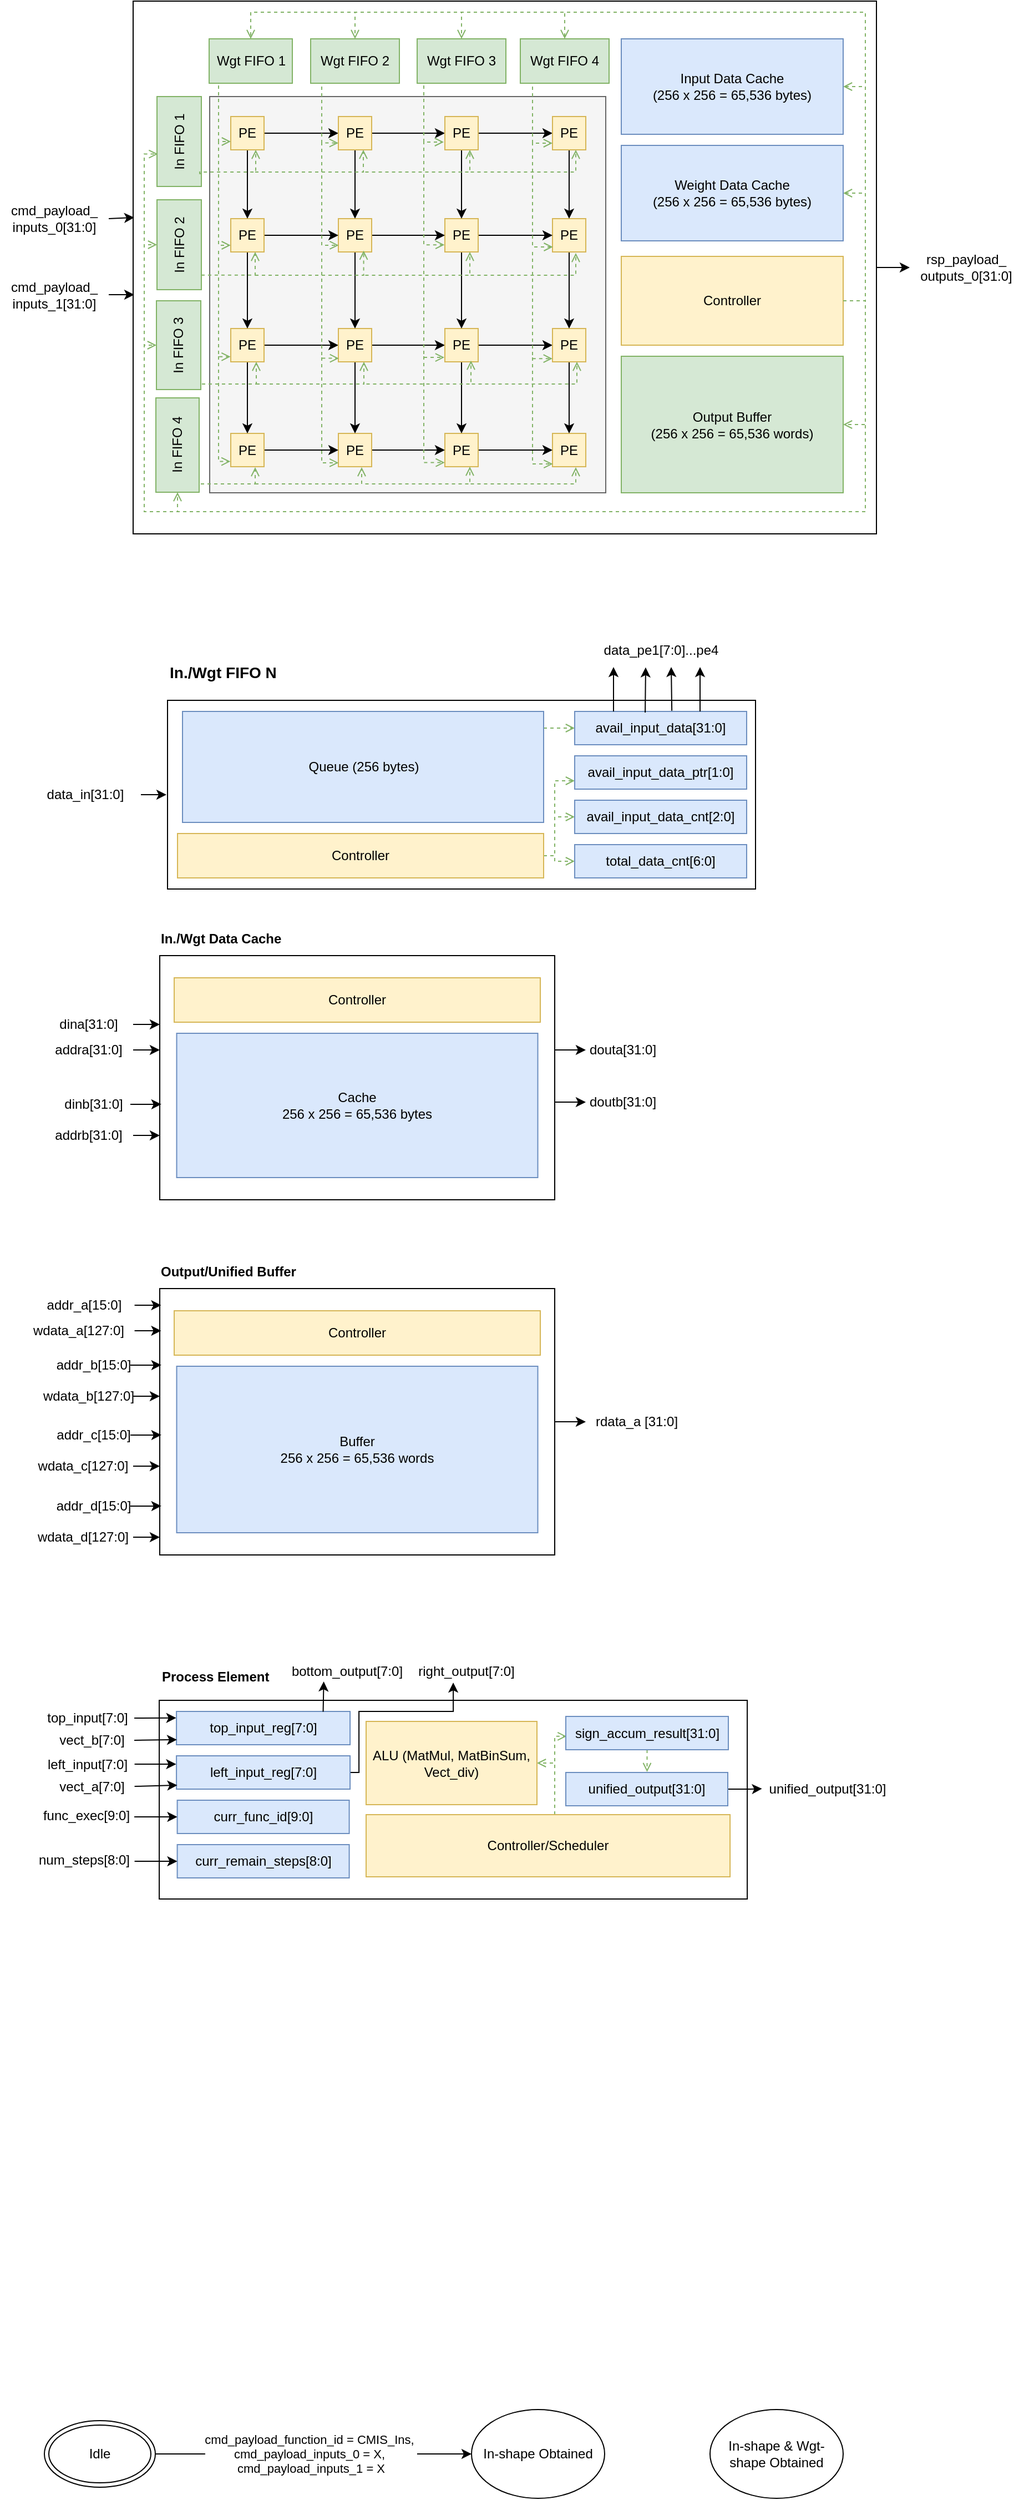 <mxfile version="23.1.5" type="github">
  <diagram name="Page-1" id="kObWJj5i_zT9LaBl0vDd">
    <mxGraphModel dx="1242" dy="535" grid="1" gridSize="10" guides="1" tooltips="1" connect="1" arrows="1" fold="1" page="1" pageScale="1" pageWidth="850" pageHeight="1100" math="0" shadow="0">
      <root>
        <mxCell id="0" />
        <mxCell id="1" parent="0" />
        <mxCell id="W4P6kLGnOymOEjJfD1iE-10" style="edgeStyle=orthogonalEdgeStyle;rounded=0;orthogonalLoop=1;jettySize=auto;html=1;" parent="1" source="2Fa2_D-u_AuwYc3EG6S9-1" target="W4P6kLGnOymOEjJfD1iE-9" edge="1">
          <mxGeometry relative="1" as="geometry" />
        </mxCell>
        <mxCell id="2Fa2_D-u_AuwYc3EG6S9-1" value="" style="rounded=0;whiteSpace=wrap;html=1;" parent="1" vertex="1">
          <mxGeometry x="850" y="90" width="670" height="480" as="geometry" />
        </mxCell>
        <mxCell id="2Fa2_D-u_AuwYc3EG6S9-2" value="" style="whiteSpace=wrap;html=1;aspect=fixed;shadow=0;fillColor=#f5f5f5;fontColor=#333333;strokeColor=#666666;" parent="1" vertex="1">
          <mxGeometry x="919" y="176" width="357" height="357" as="geometry" />
        </mxCell>
        <mxCell id="2Fa2_D-u_AuwYc3EG6S9-3" value="PE" style="whiteSpace=wrap;html=1;aspect=fixed;fillColor=#fff2cc;strokeColor=#d6b656;" parent="1" vertex="1">
          <mxGeometry x="1228" y="479.5" width="30" height="30" as="geometry" />
        </mxCell>
        <mxCell id="2Fa2_D-u_AuwYc3EG6S9-4" style="edgeStyle=orthogonalEdgeStyle;rounded=0;orthogonalLoop=1;jettySize=auto;html=1;entryX=0;entryY=0.5;entryDx=0;entryDy=0;" parent="1" source="2Fa2_D-u_AuwYc3EG6S9-5" target="2Fa2_D-u_AuwYc3EG6S9-3" edge="1">
          <mxGeometry relative="1" as="geometry" />
        </mxCell>
        <mxCell id="2Fa2_D-u_AuwYc3EG6S9-5" value="PE" style="whiteSpace=wrap;html=1;aspect=fixed;fillColor=#fff2cc;strokeColor=#d6b656;" parent="1" vertex="1">
          <mxGeometry x="1131" y="479.5" width="30" height="30" as="geometry" />
        </mxCell>
        <mxCell id="2Fa2_D-u_AuwYc3EG6S9-6" style="edgeStyle=orthogonalEdgeStyle;rounded=0;orthogonalLoop=1;jettySize=auto;html=1;entryX=0;entryY=0.5;entryDx=0;entryDy=0;" parent="1" source="2Fa2_D-u_AuwYc3EG6S9-7" target="2Fa2_D-u_AuwYc3EG6S9-5" edge="1">
          <mxGeometry relative="1" as="geometry" />
        </mxCell>
        <mxCell id="2Fa2_D-u_AuwYc3EG6S9-7" value="PE" style="whiteSpace=wrap;html=1;aspect=fixed;fillColor=#fff2cc;strokeColor=#d6b656;" parent="1" vertex="1">
          <mxGeometry x="1035" y="479.5" width="30" height="30" as="geometry" />
        </mxCell>
        <mxCell id="2Fa2_D-u_AuwYc3EG6S9-8" style="edgeStyle=orthogonalEdgeStyle;rounded=0;orthogonalLoop=1;jettySize=auto;html=1;entryX=0;entryY=0.5;entryDx=0;entryDy=0;" parent="1" source="2Fa2_D-u_AuwYc3EG6S9-9" target="2Fa2_D-u_AuwYc3EG6S9-7" edge="1">
          <mxGeometry relative="1" as="geometry" />
        </mxCell>
        <mxCell id="2Fa2_D-u_AuwYc3EG6S9-9" value="PE" style="whiteSpace=wrap;html=1;aspect=fixed;fillColor=#fff2cc;strokeColor=#d6b656;" parent="1" vertex="1">
          <mxGeometry x="938" y="479.5" width="30" height="30" as="geometry" />
        </mxCell>
        <mxCell id="2Fa2_D-u_AuwYc3EG6S9-10" style="edgeStyle=orthogonalEdgeStyle;rounded=0;orthogonalLoop=1;jettySize=auto;html=1;" parent="1" source="2Fa2_D-u_AuwYc3EG6S9-12" target="2Fa2_D-u_AuwYc3EG6S9-15" edge="1">
          <mxGeometry relative="1" as="geometry" />
        </mxCell>
        <mxCell id="2Fa2_D-u_AuwYc3EG6S9-11" style="edgeStyle=orthogonalEdgeStyle;rounded=0;orthogonalLoop=1;jettySize=auto;html=1;entryX=0.5;entryY=0;entryDx=0;entryDy=0;" parent="1" source="2Fa2_D-u_AuwYc3EG6S9-12" target="2Fa2_D-u_AuwYc3EG6S9-9" edge="1">
          <mxGeometry relative="1" as="geometry" />
        </mxCell>
        <mxCell id="2Fa2_D-u_AuwYc3EG6S9-12" value="PE" style="whiteSpace=wrap;html=1;aspect=fixed;fillColor=#fff2cc;strokeColor=#d6b656;" parent="1" vertex="1">
          <mxGeometry x="938" y="385" width="30" height="30" as="geometry" />
        </mxCell>
        <mxCell id="2Fa2_D-u_AuwYc3EG6S9-13" style="edgeStyle=orthogonalEdgeStyle;rounded=0;orthogonalLoop=1;jettySize=auto;html=1;entryX=0;entryY=0.5;entryDx=0;entryDy=0;" parent="1" source="2Fa2_D-u_AuwYc3EG6S9-15" target="2Fa2_D-u_AuwYc3EG6S9-18" edge="1">
          <mxGeometry relative="1" as="geometry" />
        </mxCell>
        <mxCell id="2Fa2_D-u_AuwYc3EG6S9-14" style="edgeStyle=orthogonalEdgeStyle;rounded=0;orthogonalLoop=1;jettySize=auto;html=1;entryX=0.5;entryY=0;entryDx=0;entryDy=0;" parent="1" source="2Fa2_D-u_AuwYc3EG6S9-15" target="2Fa2_D-u_AuwYc3EG6S9-7" edge="1">
          <mxGeometry relative="1" as="geometry">
            <mxPoint x="1050" y="481" as="targetPoint" />
          </mxGeometry>
        </mxCell>
        <mxCell id="2Fa2_D-u_AuwYc3EG6S9-15" value="PE" style="whiteSpace=wrap;html=1;aspect=fixed;fillColor=#fff2cc;strokeColor=#d6b656;" parent="1" vertex="1">
          <mxGeometry x="1035" y="385" width="30" height="30" as="geometry" />
        </mxCell>
        <mxCell id="2Fa2_D-u_AuwYc3EG6S9-16" style="edgeStyle=orthogonalEdgeStyle;rounded=0;orthogonalLoop=1;jettySize=auto;html=1;entryX=0;entryY=0.5;entryDx=0;entryDy=0;" parent="1" source="2Fa2_D-u_AuwYc3EG6S9-18" target="2Fa2_D-u_AuwYc3EG6S9-20" edge="1">
          <mxGeometry relative="1" as="geometry" />
        </mxCell>
        <mxCell id="2Fa2_D-u_AuwYc3EG6S9-17" style="edgeStyle=orthogonalEdgeStyle;rounded=0;orthogonalLoop=1;jettySize=auto;html=1;entryX=0.5;entryY=0;entryDx=0;entryDy=0;" parent="1" source="2Fa2_D-u_AuwYc3EG6S9-18" target="2Fa2_D-u_AuwYc3EG6S9-5" edge="1">
          <mxGeometry relative="1" as="geometry" />
        </mxCell>
        <mxCell id="2Fa2_D-u_AuwYc3EG6S9-18" value="PE" style="whiteSpace=wrap;html=1;aspect=fixed;fillColor=#fff2cc;strokeColor=#d6b656;" parent="1" vertex="1">
          <mxGeometry x="1131" y="385" width="30" height="30" as="geometry" />
        </mxCell>
        <mxCell id="2Fa2_D-u_AuwYc3EG6S9-19" style="edgeStyle=orthogonalEdgeStyle;rounded=0;orthogonalLoop=1;jettySize=auto;html=1;entryX=0.5;entryY=0;entryDx=0;entryDy=0;" parent="1" source="2Fa2_D-u_AuwYc3EG6S9-20" target="2Fa2_D-u_AuwYc3EG6S9-3" edge="1">
          <mxGeometry relative="1" as="geometry" />
        </mxCell>
        <mxCell id="2Fa2_D-u_AuwYc3EG6S9-20" value="PE" style="whiteSpace=wrap;html=1;aspect=fixed;fillColor=#fff2cc;strokeColor=#d6b656;" parent="1" vertex="1">
          <mxGeometry x="1228" y="385" width="30" height="30" as="geometry" />
        </mxCell>
        <mxCell id="2Fa2_D-u_AuwYc3EG6S9-21" style="edgeStyle=orthogonalEdgeStyle;rounded=0;orthogonalLoop=1;jettySize=auto;html=1;" parent="1" source="2Fa2_D-u_AuwYc3EG6S9-22" target="2Fa2_D-u_AuwYc3EG6S9-20" edge="1">
          <mxGeometry relative="1" as="geometry" />
        </mxCell>
        <mxCell id="2Fa2_D-u_AuwYc3EG6S9-22" value="PE" style="whiteSpace=wrap;html=1;aspect=fixed;fillColor=#fff2cc;strokeColor=#d6b656;" parent="1" vertex="1">
          <mxGeometry x="1228" y="286" width="30" height="30" as="geometry" />
        </mxCell>
        <mxCell id="2Fa2_D-u_AuwYc3EG6S9-23" style="edgeStyle=orthogonalEdgeStyle;rounded=0;orthogonalLoop=1;jettySize=auto;html=1;entryX=0;entryY=0.5;entryDx=0;entryDy=0;" parent="1" source="2Fa2_D-u_AuwYc3EG6S9-25" target="2Fa2_D-u_AuwYc3EG6S9-22" edge="1">
          <mxGeometry relative="1" as="geometry" />
        </mxCell>
        <mxCell id="2Fa2_D-u_AuwYc3EG6S9-24" style="edgeStyle=orthogonalEdgeStyle;rounded=0;orthogonalLoop=1;jettySize=auto;html=1;" parent="1" source="2Fa2_D-u_AuwYc3EG6S9-25" target="2Fa2_D-u_AuwYc3EG6S9-18" edge="1">
          <mxGeometry relative="1" as="geometry" />
        </mxCell>
        <mxCell id="2Fa2_D-u_AuwYc3EG6S9-25" value="PE" style="whiteSpace=wrap;html=1;aspect=fixed;fillColor=#fff2cc;strokeColor=#d6b656;" parent="1" vertex="1">
          <mxGeometry x="1131" y="286" width="30" height="30" as="geometry" />
        </mxCell>
        <mxCell id="2Fa2_D-u_AuwYc3EG6S9-26" style="edgeStyle=orthogonalEdgeStyle;rounded=0;orthogonalLoop=1;jettySize=auto;html=1;entryX=0;entryY=0.5;entryDx=0;entryDy=0;" parent="1" source="2Fa2_D-u_AuwYc3EG6S9-28" target="2Fa2_D-u_AuwYc3EG6S9-25" edge="1">
          <mxGeometry relative="1" as="geometry" />
        </mxCell>
        <mxCell id="2Fa2_D-u_AuwYc3EG6S9-27" style="edgeStyle=orthogonalEdgeStyle;rounded=0;orthogonalLoop=1;jettySize=auto;html=1;entryX=0.5;entryY=0;entryDx=0;entryDy=0;" parent="1" source="2Fa2_D-u_AuwYc3EG6S9-28" target="2Fa2_D-u_AuwYc3EG6S9-15" edge="1">
          <mxGeometry relative="1" as="geometry" />
        </mxCell>
        <mxCell id="2Fa2_D-u_AuwYc3EG6S9-28" value="PE" style="whiteSpace=wrap;html=1;aspect=fixed;fillColor=#fff2cc;strokeColor=#d6b656;" parent="1" vertex="1">
          <mxGeometry x="1035" y="286" width="30" height="30" as="geometry" />
        </mxCell>
        <mxCell id="2Fa2_D-u_AuwYc3EG6S9-29" style="edgeStyle=orthogonalEdgeStyle;rounded=0;orthogonalLoop=1;jettySize=auto;html=1;entryX=0;entryY=0.5;entryDx=0;entryDy=0;" parent="1" source="2Fa2_D-u_AuwYc3EG6S9-31" target="2Fa2_D-u_AuwYc3EG6S9-28" edge="1">
          <mxGeometry relative="1" as="geometry" />
        </mxCell>
        <mxCell id="2Fa2_D-u_AuwYc3EG6S9-30" style="edgeStyle=orthogonalEdgeStyle;rounded=0;orthogonalLoop=1;jettySize=auto;html=1;entryX=0.5;entryY=0;entryDx=0;entryDy=0;" parent="1" source="2Fa2_D-u_AuwYc3EG6S9-31" target="2Fa2_D-u_AuwYc3EG6S9-12" edge="1">
          <mxGeometry relative="1" as="geometry" />
        </mxCell>
        <mxCell id="2Fa2_D-u_AuwYc3EG6S9-31" value="PE" style="whiteSpace=wrap;html=1;aspect=fixed;fillColor=#fff2cc;strokeColor=#d6b656;" parent="1" vertex="1">
          <mxGeometry x="938" y="286" width="30" height="30" as="geometry" />
        </mxCell>
        <mxCell id="2Fa2_D-u_AuwYc3EG6S9-32" style="edgeStyle=orthogonalEdgeStyle;rounded=0;orthogonalLoop=1;jettySize=auto;html=1;entryX=0;entryY=0.5;entryDx=0;entryDy=0;" parent="1" source="2Fa2_D-u_AuwYc3EG6S9-34" target="2Fa2_D-u_AuwYc3EG6S9-37" edge="1">
          <mxGeometry relative="1" as="geometry" />
        </mxCell>
        <mxCell id="2Fa2_D-u_AuwYc3EG6S9-33" style="edgeStyle=orthogonalEdgeStyle;rounded=0;orthogonalLoop=1;jettySize=auto;html=1;entryX=0.5;entryY=0;entryDx=0;entryDy=0;" parent="1" source="2Fa2_D-u_AuwYc3EG6S9-34" target="2Fa2_D-u_AuwYc3EG6S9-31" edge="1">
          <mxGeometry relative="1" as="geometry" />
        </mxCell>
        <mxCell id="2Fa2_D-u_AuwYc3EG6S9-34" value="PE" style="whiteSpace=wrap;html=1;aspect=fixed;fillColor=#fff2cc;strokeColor=#d6b656;" parent="1" vertex="1">
          <mxGeometry x="938" y="194" width="30" height="30" as="geometry" />
        </mxCell>
        <mxCell id="2Fa2_D-u_AuwYc3EG6S9-35" style="edgeStyle=orthogonalEdgeStyle;rounded=0;orthogonalLoop=1;jettySize=auto;html=1;entryX=0;entryY=0.5;entryDx=0;entryDy=0;" parent="1" source="2Fa2_D-u_AuwYc3EG6S9-37" target="2Fa2_D-u_AuwYc3EG6S9-40" edge="1">
          <mxGeometry relative="1" as="geometry" />
        </mxCell>
        <mxCell id="2Fa2_D-u_AuwYc3EG6S9-36" style="edgeStyle=orthogonalEdgeStyle;rounded=0;orthogonalLoop=1;jettySize=auto;html=1;entryX=0.5;entryY=0;entryDx=0;entryDy=0;" parent="1" source="2Fa2_D-u_AuwYc3EG6S9-37" target="2Fa2_D-u_AuwYc3EG6S9-28" edge="1">
          <mxGeometry relative="1" as="geometry" />
        </mxCell>
        <mxCell id="2Fa2_D-u_AuwYc3EG6S9-37" value="PE" style="whiteSpace=wrap;html=1;aspect=fixed;fillColor=#fff2cc;strokeColor=#d6b656;" parent="1" vertex="1">
          <mxGeometry x="1035" y="194" width="30" height="30" as="geometry" />
        </mxCell>
        <mxCell id="2Fa2_D-u_AuwYc3EG6S9-38" style="edgeStyle=orthogonalEdgeStyle;rounded=0;orthogonalLoop=1;jettySize=auto;html=1;entryX=0;entryY=0.5;entryDx=0;entryDy=0;" parent="1" source="2Fa2_D-u_AuwYc3EG6S9-40" target="2Fa2_D-u_AuwYc3EG6S9-42" edge="1">
          <mxGeometry relative="1" as="geometry" />
        </mxCell>
        <mxCell id="2Fa2_D-u_AuwYc3EG6S9-39" style="edgeStyle=orthogonalEdgeStyle;rounded=0;orthogonalLoop=1;jettySize=auto;html=1;entryX=0.5;entryY=0;entryDx=0;entryDy=0;" parent="1" source="2Fa2_D-u_AuwYc3EG6S9-40" target="2Fa2_D-u_AuwYc3EG6S9-25" edge="1">
          <mxGeometry relative="1" as="geometry" />
        </mxCell>
        <mxCell id="2Fa2_D-u_AuwYc3EG6S9-40" value="PE" style="whiteSpace=wrap;html=1;aspect=fixed;fillColor=#fff2cc;strokeColor=#d6b656;" parent="1" vertex="1">
          <mxGeometry x="1131" y="194" width="30" height="30" as="geometry" />
        </mxCell>
        <mxCell id="2Fa2_D-u_AuwYc3EG6S9-41" style="edgeStyle=orthogonalEdgeStyle;rounded=0;orthogonalLoop=1;jettySize=auto;html=1;" parent="1" source="2Fa2_D-u_AuwYc3EG6S9-42" target="2Fa2_D-u_AuwYc3EG6S9-22" edge="1">
          <mxGeometry relative="1" as="geometry" />
        </mxCell>
        <mxCell id="2Fa2_D-u_AuwYc3EG6S9-42" value="PE" style="whiteSpace=wrap;html=1;aspect=fixed;fillColor=#fff2cc;strokeColor=#d6b656;" parent="1" vertex="1">
          <mxGeometry x="1228" y="194" width="30" height="30" as="geometry" />
        </mxCell>
        <mxCell id="2Fa2_D-u_AuwYc3EG6S9-43" value="Wgt FIFO 1" style="rounded=0;whiteSpace=wrap;html=1;fillColor=#d5e8d4;strokeColor=#82b366;" parent="1" vertex="1">
          <mxGeometry x="918.5" y="124" width="75" height="40" as="geometry" />
        </mxCell>
        <mxCell id="2Fa2_D-u_AuwYc3EG6S9-44" value="Output Buffer &lt;br&gt;(256 x 256 = 65,536 words)" style="rounded=0;whiteSpace=wrap;html=1;fillColor=#d5e8d4;strokeColor=#82b366;" parent="1" vertex="1">
          <mxGeometry x="1290" y="410" width="200" height="123" as="geometry" />
        </mxCell>
        <mxCell id="V1JMALOKHkaCuVgSwpqe-110" style="edgeStyle=orthogonalEdgeStyle;rounded=0;orthogonalLoop=1;jettySize=auto;html=1;entryX=1;entryY=0.5;entryDx=0;entryDy=0;fontFamily=Helvetica;fontSize=12;fontColor=default;dashed=1;fillColor=#d5e8d4;strokeColor=#82b366;endArrow=open;endFill=0;" parent="1" source="2Fa2_D-u_AuwYc3EG6S9-45" target="2Fa2_D-u_AuwYc3EG6S9-54" edge="1">
          <mxGeometry relative="1" as="geometry">
            <Array as="points">
              <mxPoint x="1510" y="360" />
              <mxPoint x="1510" y="263" />
            </Array>
          </mxGeometry>
        </mxCell>
        <mxCell id="V1JMALOKHkaCuVgSwpqe-111" style="edgeStyle=orthogonalEdgeStyle;rounded=0;orthogonalLoop=1;jettySize=auto;html=1;entryX=1;entryY=0.5;entryDx=0;entryDy=0;fontFamily=Helvetica;fontSize=12;fontColor=default;fillColor=#d5e8d4;strokeColor=#82b366;dashed=1;endArrow=open;endFill=0;" parent="1" source="2Fa2_D-u_AuwYc3EG6S9-45" target="2Fa2_D-u_AuwYc3EG6S9-53" edge="1">
          <mxGeometry relative="1" as="geometry">
            <Array as="points">
              <mxPoint x="1510" y="360" />
              <mxPoint x="1510" y="167" />
            </Array>
          </mxGeometry>
        </mxCell>
        <mxCell id="V1JMALOKHkaCuVgSwpqe-112" style="edgeStyle=orthogonalEdgeStyle;rounded=0;orthogonalLoop=1;jettySize=auto;html=1;entryX=1;entryY=0.5;entryDx=0;entryDy=0;fontFamily=Helvetica;fontSize=12;fontColor=default;fillColor=#d5e8d4;strokeColor=#82b366;dashed=1;endArrow=open;endFill=0;" parent="1" source="2Fa2_D-u_AuwYc3EG6S9-45" target="2Fa2_D-u_AuwYc3EG6S9-44" edge="1">
          <mxGeometry relative="1" as="geometry">
            <Array as="points">
              <mxPoint x="1510" y="360" />
              <mxPoint x="1510" y="472" />
            </Array>
          </mxGeometry>
        </mxCell>
        <mxCell id="V1JMALOKHkaCuVgSwpqe-113" style="edgeStyle=orthogonalEdgeStyle;rounded=0;orthogonalLoop=1;jettySize=auto;html=1;entryX=0.5;entryY=0;entryDx=0;entryDy=0;fontFamily=Helvetica;fontSize=12;fontColor=default;fillColor=#d5e8d4;strokeColor=#82b366;dashed=1;endArrow=open;endFill=0;" parent="1" source="2Fa2_D-u_AuwYc3EG6S9-45" target="2Fa2_D-u_AuwYc3EG6S9-48" edge="1">
          <mxGeometry relative="1" as="geometry">
            <Array as="points">
              <mxPoint x="1510" y="360" />
              <mxPoint x="1510" y="100" />
              <mxPoint x="1239" y="100" />
            </Array>
          </mxGeometry>
        </mxCell>
        <mxCell id="V1JMALOKHkaCuVgSwpqe-114" style="edgeStyle=orthogonalEdgeStyle;rounded=0;orthogonalLoop=1;jettySize=auto;html=1;entryX=0.5;entryY=1;entryDx=0;entryDy=0;fontFamily=Helvetica;fontSize=12;fontColor=default;fillColor=#d5e8d4;strokeColor=#82b366;dashed=1;endArrow=open;endFill=0;" parent="1" source="2Fa2_D-u_AuwYc3EG6S9-45" target="2Fa2_D-u_AuwYc3EG6S9-51" edge="1">
          <mxGeometry relative="1" as="geometry">
            <Array as="points">
              <mxPoint x="1510" y="360" />
              <mxPoint x="1510" y="550" />
              <mxPoint x="890" y="550" />
            </Array>
          </mxGeometry>
        </mxCell>
        <mxCell id="2Fa2_D-u_AuwYc3EG6S9-45" value="Controller" style="rounded=0;whiteSpace=wrap;html=1;fillColor=#fff2cc;strokeColor=#d6b656;" parent="1" vertex="1">
          <mxGeometry x="1290" y="320" width="200" height="80" as="geometry" />
        </mxCell>
        <mxCell id="2Fa2_D-u_AuwYc3EG6S9-46" value="Wgt FIFO 2" style="rounded=0;whiteSpace=wrap;html=1;fillColor=#d5e8d4;strokeColor=#82b366;" parent="1" vertex="1">
          <mxGeometry x="1010" y="124" width="80" height="40" as="geometry" />
        </mxCell>
        <mxCell id="2Fa2_D-u_AuwYc3EG6S9-47" value="Wgt FIFO 3" style="rounded=0;whiteSpace=wrap;html=1;fillColor=#d5e8d4;strokeColor=#82b366;" parent="1" vertex="1">
          <mxGeometry x="1106" y="124" width="80" height="40" as="geometry" />
        </mxCell>
        <mxCell id="2Fa2_D-u_AuwYc3EG6S9-48" value="Wgt FIFO 4" style="rounded=0;whiteSpace=wrap;html=1;fillColor=#d5e8d4;strokeColor=#82b366;" parent="1" vertex="1">
          <mxGeometry x="1199" y="124" width="80" height="40" as="geometry" />
        </mxCell>
        <mxCell id="2Fa2_D-u_AuwYc3EG6S9-49" value="In FIFO 2" style="rounded=0;whiteSpace=wrap;html=1;direction=south;rotation=-90;fillColor=#d5e8d4;strokeColor=#82b366;" parent="1" vertex="1">
          <mxGeometry x="851" y="289.5" width="81" height="40" as="geometry" />
        </mxCell>
        <mxCell id="2Fa2_D-u_AuwYc3EG6S9-50" value="In FIFO 3" style="rounded=0;whiteSpace=wrap;html=1;direction=south;rotation=-90;fillColor=#d5e8d4;strokeColor=#82b366;" parent="1" vertex="1">
          <mxGeometry x="851" y="380" width="80" height="40" as="geometry" />
        </mxCell>
        <mxCell id="2Fa2_D-u_AuwYc3EG6S9-51" value="In FIFO 4" style="rounded=0;whiteSpace=wrap;html=1;direction=south;rotation=-90;fillColor=#d5e8d4;strokeColor=#82b366;" parent="1" vertex="1">
          <mxGeometry x="847.5" y="470.5" width="85" height="39" as="geometry" />
        </mxCell>
        <mxCell id="2Fa2_D-u_AuwYc3EG6S9-52" value="In FIFO 1" style="rounded=0;whiteSpace=wrap;html=1;direction=south;rotation=-90;fillColor=#d5e8d4;strokeColor=#82b366;" parent="1" vertex="1">
          <mxGeometry x="851" y="196.5" width="81" height="40" as="geometry" />
        </mxCell>
        <mxCell id="2Fa2_D-u_AuwYc3EG6S9-53" value="Input Data Cache &lt;br&gt;(256 x 256 = 65,536 bytes)" style="rounded=0;whiteSpace=wrap;html=1;fillColor=#dae8fc;strokeColor=#6c8ebf;" parent="1" vertex="1">
          <mxGeometry x="1290" y="124" width="200" height="86" as="geometry" />
        </mxCell>
        <mxCell id="2Fa2_D-u_AuwYc3EG6S9-54" value="Weight Data Cache&lt;br&gt;(256 x 256 = 65,536 bytes)" style="rounded=0;whiteSpace=wrap;html=1;fillColor=#dae8fc;strokeColor=#6c8ebf;" parent="1" vertex="1">
          <mxGeometry x="1290" y="220" width="200" height="86" as="geometry" />
        </mxCell>
        <mxCell id="2Fa2_D-u_AuwYc3EG6S9-55" value="&lt;font style=&quot;font-size: 14px;&quot;&gt;In./Wgt FIFO N&lt;/font&gt;" style="text;html=1;strokeColor=none;fillColor=none;align=left;verticalAlign=middle;whiteSpace=wrap;rounded=0;fontStyle=1" parent="1" vertex="1">
          <mxGeometry x="881" y="680" width="119" height="30" as="geometry" />
        </mxCell>
        <mxCell id="2Fa2_D-u_AuwYc3EG6S9-64" value="" style="rounded=0;whiteSpace=wrap;html=1;" parent="1" vertex="1">
          <mxGeometry x="881" y="720" width="530" height="170" as="geometry" />
        </mxCell>
        <mxCell id="V1JMALOKHkaCuVgSwpqe-106" style="edgeStyle=orthogonalEdgeStyle;rounded=0;orthogonalLoop=1;jettySize=auto;html=1;entryX=0;entryY=0.5;entryDx=0;entryDy=0;fontFamily=Helvetica;fontSize=12;fontColor=default;fillColor=#d5e8d4;strokeColor=#82b366;dashed=1;endArrow=open;endFill=0;" parent="1" source="2Fa2_D-u_AuwYc3EG6S9-65" target="2Fa2_D-u_AuwYc3EG6S9-67" edge="1">
          <mxGeometry relative="1" as="geometry">
            <Array as="points">
              <mxPoint x="1200" y="745" />
              <mxPoint x="1200" y="745" />
            </Array>
          </mxGeometry>
        </mxCell>
        <mxCell id="2Fa2_D-u_AuwYc3EG6S9-65" value="Queue (256 bytes)" style="rounded=0;whiteSpace=wrap;html=1;fillColor=#dae8fc;strokeColor=#6c8ebf;" parent="1" vertex="1">
          <mxGeometry x="894.5" y="730" width="325.5" height="100" as="geometry" />
        </mxCell>
        <mxCell id="V1JMALOKHkaCuVgSwpqe-107" style="edgeStyle=orthogonalEdgeStyle;rounded=0;orthogonalLoop=1;jettySize=auto;html=1;entryX=0;entryY=0.75;entryDx=0;entryDy=0;fontFamily=Helvetica;fontSize=12;fontColor=default;fillColor=#d5e8d4;strokeColor=#82b366;dashed=1;endArrow=open;endFill=0;" parent="1" source="2Fa2_D-u_AuwYc3EG6S9-66" target="2Fa2_D-u_AuwYc3EG6S9-69" edge="1">
          <mxGeometry relative="1" as="geometry">
            <Array as="points">
              <mxPoint x="1230" y="860" />
              <mxPoint x="1230" y="793" />
            </Array>
          </mxGeometry>
        </mxCell>
        <mxCell id="V1JMALOKHkaCuVgSwpqe-108" style="edgeStyle=orthogonalEdgeStyle;rounded=0;orthogonalLoop=1;jettySize=auto;html=1;fontFamily=Helvetica;fontSize=12;fontColor=default;fillColor=#d5e8d4;strokeColor=#82b366;dashed=1;endArrow=open;endFill=0;" parent="1" source="2Fa2_D-u_AuwYc3EG6S9-66" target="2Fa2_D-u_AuwYc3EG6S9-70" edge="1">
          <mxGeometry relative="1" as="geometry">
            <Array as="points">
              <mxPoint x="1230" y="860" />
              <mxPoint x="1230" y="825" />
            </Array>
          </mxGeometry>
        </mxCell>
        <mxCell id="V1JMALOKHkaCuVgSwpqe-109" style="edgeStyle=orthogonalEdgeStyle;rounded=0;orthogonalLoop=1;jettySize=auto;html=1;entryX=0;entryY=0.5;entryDx=0;entryDy=0;fontFamily=Helvetica;fontSize=12;fontColor=default;fillColor=#d5e8d4;strokeColor=#82b366;dashed=1;endArrow=open;endFill=0;" parent="1" source="2Fa2_D-u_AuwYc3EG6S9-66" target="V1JMALOKHkaCuVgSwpqe-105" edge="1">
          <mxGeometry relative="1" as="geometry">
            <Array as="points">
              <mxPoint x="1230" y="860" />
              <mxPoint x="1230" y="865" />
            </Array>
          </mxGeometry>
        </mxCell>
        <mxCell id="2Fa2_D-u_AuwYc3EG6S9-66" value="Controller" style="rounded=0;whiteSpace=wrap;html=1;fillColor=#fff2cc;strokeColor=#d6b656;" parent="1" vertex="1">
          <mxGeometry x="890" y="840" width="330" height="40" as="geometry" />
        </mxCell>
        <mxCell id="2Fa2_D-u_AuwYc3EG6S9-67" value="avail_input_data[31:0]" style="rounded=0;whiteSpace=wrap;html=1;fillColor=#dae8fc;strokeColor=#6c8ebf;" parent="1" vertex="1">
          <mxGeometry x="1248" y="730" width="155" height="30" as="geometry" />
        </mxCell>
        <mxCell id="2Fa2_D-u_AuwYc3EG6S9-68" value="" style="endArrow=classic;html=1;rounded=0;exitX=1;exitY=0.5;exitDx=0;exitDy=0;" parent="1" source="2Fa2_D-u_AuwYc3EG6S9-71" edge="1">
          <mxGeometry width="50" height="50" relative="1" as="geometry">
            <mxPoint x="850" y="810" as="sourcePoint" />
            <mxPoint x="880" y="805" as="targetPoint" />
          </mxGeometry>
        </mxCell>
        <mxCell id="2Fa2_D-u_AuwYc3EG6S9-69" value="avail_input_data_ptr[1:0]" style="rounded=0;whiteSpace=wrap;html=1;fillColor=#dae8fc;strokeColor=#6c8ebf;" parent="1" vertex="1">
          <mxGeometry x="1248" y="770" width="155" height="30" as="geometry" />
        </mxCell>
        <mxCell id="2Fa2_D-u_AuwYc3EG6S9-70" value="avail_input_data_cnt[2:0]" style="rounded=0;whiteSpace=wrap;html=1;fillColor=#dae8fc;strokeColor=#6c8ebf;" parent="1" vertex="1">
          <mxGeometry x="1248" y="810" width="155" height="30" as="geometry" />
        </mxCell>
        <mxCell id="2Fa2_D-u_AuwYc3EG6S9-71" value="data_in[31:0]" style="text;html=1;strokeColor=none;fillColor=none;align=center;verticalAlign=middle;whiteSpace=wrap;rounded=0;" parent="1" vertex="1">
          <mxGeometry x="757" y="790" width="100" height="30" as="geometry" />
        </mxCell>
        <mxCell id="2Fa2_D-u_AuwYc3EG6S9-72" value="" style="endArrow=classic;html=1;rounded=0;" parent="1" edge="1">
          <mxGeometry width="50" height="50" relative="1" as="geometry">
            <mxPoint x="1283" y="730" as="sourcePoint" />
            <mxPoint x="1283" y="690" as="targetPoint" />
            <Array as="points" />
          </mxGeometry>
        </mxCell>
        <mxCell id="2Fa2_D-u_AuwYc3EG6S9-73" value="" style="endArrow=classic;html=1;rounded=0;exitX=0.41;exitY=0.032;exitDx=0;exitDy=0;exitPerimeter=0;entryX=0.409;entryY=1.01;entryDx=0;entryDy=0;entryPerimeter=0;" parent="1" source="2Fa2_D-u_AuwYc3EG6S9-67" target="2Fa2_D-u_AuwYc3EG6S9-76" edge="1">
          <mxGeometry width="50" height="50" relative="1" as="geometry">
            <mxPoint x="1310" y="721" as="sourcePoint" />
            <mxPoint x="1310" y="691" as="targetPoint" />
          </mxGeometry>
        </mxCell>
        <mxCell id="2Fa2_D-u_AuwYc3EG6S9-74" value="" style="endArrow=classic;html=1;rounded=0;exitX=0.565;exitY=-0.019;exitDx=0;exitDy=0;exitPerimeter=0;" parent="1" source="2Fa2_D-u_AuwYc3EG6S9-67" edge="1">
          <mxGeometry width="50" height="50" relative="1" as="geometry">
            <mxPoint x="1335" y="720" as="sourcePoint" />
            <mxPoint x="1335" y="690" as="targetPoint" />
          </mxGeometry>
        </mxCell>
        <mxCell id="2Fa2_D-u_AuwYc3EG6S9-75" value="" style="endArrow=classic;html=1;rounded=0;" parent="1" edge="1">
          <mxGeometry width="50" height="50" relative="1" as="geometry">
            <mxPoint x="1361" y="730" as="sourcePoint" />
            <mxPoint x="1361" y="690" as="targetPoint" />
            <Array as="points" />
          </mxGeometry>
        </mxCell>
        <mxCell id="2Fa2_D-u_AuwYc3EG6S9-76" value="data_pe1[7:0]...pe4" style="text;html=1;strokeColor=none;fillColor=none;align=center;verticalAlign=middle;whiteSpace=wrap;rounded=0;" parent="1" vertex="1">
          <mxGeometry x="1249" y="660" width="154" height="30" as="geometry" />
        </mxCell>
        <mxCell id="V1JMALOKHkaCuVgSwpqe-11" value="" style="group" parent="1" vertex="1" connectable="0">
          <mxGeometry x="910" y="244" width="339" height="1" as="geometry" />
        </mxCell>
        <mxCell id="V1JMALOKHkaCuVgSwpqe-17" value="" style="group" parent="V1JMALOKHkaCuVgSwpqe-11" vertex="1" connectable="0">
          <mxGeometry width="339" height="1" as="geometry" />
        </mxCell>
        <mxCell id="V1JMALOKHkaCuVgSwpqe-23" value="" style="group" parent="V1JMALOKHkaCuVgSwpqe-17" vertex="1" connectable="0">
          <mxGeometry width="339" height="1" as="geometry" />
        </mxCell>
        <mxCell id="V1JMALOKHkaCuVgSwpqe-2" style="edgeStyle=orthogonalEdgeStyle;rounded=0;orthogonalLoop=1;jettySize=auto;html=1;entryX=0.75;entryY=1;entryDx=0;entryDy=0;exitX=0.988;exitY=0.857;exitDx=0;exitDy=0;exitPerimeter=0;fillColor=#d5e8d4;strokeColor=#82b366;dashed=1;endArrow=open;endFill=0;" parent="V1JMALOKHkaCuVgSwpqe-23" source="2Fa2_D-u_AuwYc3EG6S9-52" target="2Fa2_D-u_AuwYc3EG6S9-34" edge="1">
          <mxGeometry relative="1" as="geometry">
            <Array as="points">
              <mxPoint y="1" />
              <mxPoint />
              <mxPoint x="51" />
            </Array>
          </mxGeometry>
        </mxCell>
        <mxCell id="V1JMALOKHkaCuVgSwpqe-5" style="edgeStyle=orthogonalEdgeStyle;rounded=0;orthogonalLoop=1;jettySize=auto;html=1;fillColor=#d5e8d4;strokeColor=#82b366;dashed=1;endArrow=open;endFill=0;entryX=0.75;entryY=1;entryDx=0;entryDy=0;" parent="V1JMALOKHkaCuVgSwpqe-23" target="2Fa2_D-u_AuwYc3EG6S9-37" edge="1">
          <mxGeometry relative="1" as="geometry">
            <mxPoint x="50" as="sourcePoint" />
            <mxPoint x="150" y="-14" as="targetPoint" />
            <Array as="points">
              <mxPoint x="147" />
            </Array>
          </mxGeometry>
        </mxCell>
        <mxCell id="V1JMALOKHkaCuVgSwpqe-7" style="edgeStyle=orthogonalEdgeStyle;rounded=0;orthogonalLoop=1;jettySize=auto;html=1;fillColor=#d5e8d4;strokeColor=#82b366;dashed=1;endArrow=open;endFill=0;entryX=0.75;entryY=1;entryDx=0;entryDy=0;" parent="V1JMALOKHkaCuVgSwpqe-23" target="2Fa2_D-u_AuwYc3EG6S9-40" edge="1">
          <mxGeometry relative="1" as="geometry">
            <mxPoint x="149.25" as="sourcePoint" />
            <mxPoint x="243.5" y="-21" as="targetPoint" />
            <Array as="points">
              <mxPoint x="244" />
            </Array>
          </mxGeometry>
        </mxCell>
        <mxCell id="V1JMALOKHkaCuVgSwpqe-10" style="edgeStyle=orthogonalEdgeStyle;rounded=0;orthogonalLoop=1;jettySize=auto;html=1;fillColor=#d5e8d4;strokeColor=#82b366;dashed=1;endArrow=open;endFill=0;entryX=0.75;entryY=1;entryDx=0;entryDy=0;" parent="V1JMALOKHkaCuVgSwpqe-23" edge="1">
          <mxGeometry relative="1" as="geometry">
            <mxPoint x="244.25" as="sourcePoint" />
            <mxPoint x="339" y="-20" as="targetPoint" />
            <Array as="points">
              <mxPoint x="339" />
            </Array>
          </mxGeometry>
        </mxCell>
        <mxCell id="V1JMALOKHkaCuVgSwpqe-51" value="" style="group" parent="1" vertex="1" connectable="0">
          <mxGeometry x="910" y="337" width="339" height="1" as="geometry" />
        </mxCell>
        <mxCell id="V1JMALOKHkaCuVgSwpqe-38" value="" style="group" parent="V1JMALOKHkaCuVgSwpqe-51" vertex="1" connectable="0">
          <mxGeometry width="339" height="1" as="geometry" />
        </mxCell>
        <mxCell id="V1JMALOKHkaCuVgSwpqe-41" style="edgeStyle=orthogonalEdgeStyle;rounded=0;orthogonalLoop=1;jettySize=auto;html=1;entryX=0.75;entryY=1;entryDx=0;entryDy=0;exitX=0.988;exitY=0.857;exitDx=0;exitDy=0;exitPerimeter=0;fillColor=#d5e8d4;strokeColor=#82b366;dashed=1;endArrow=open;endFill=0;" parent="V1JMALOKHkaCuVgSwpqe-38" edge="1">
          <mxGeometry relative="1" as="geometry">
            <Array as="points">
              <mxPoint y="1" />
              <mxPoint />
              <mxPoint x="51" />
            </Array>
          </mxGeometry>
        </mxCell>
        <mxCell id="V1JMALOKHkaCuVgSwpqe-42" value="" style="edgeStyle=orthogonalEdgeStyle;rounded=0;orthogonalLoop=1;jettySize=auto;html=1;fillColor=#d5e8d4;strokeColor=#82b366;dashed=1;endArrow=open;endFill=0;entryX=0.759;entryY=0.963;entryDx=0;entryDy=0;entryPerimeter=0;" parent="V1JMALOKHkaCuVgSwpqe-38" target="2Fa2_D-u_AuwYc3EG6S9-28" edge="1">
          <mxGeometry relative="1" as="geometry">
            <mxPoint x="50" as="sourcePoint" />
            <mxPoint x="150" y="-14" as="targetPoint" />
            <Array as="points">
              <mxPoint x="148" />
            </Array>
          </mxGeometry>
        </mxCell>
        <mxCell id="V1JMALOKHkaCuVgSwpqe-43" style="edgeStyle=orthogonalEdgeStyle;rounded=0;orthogonalLoop=1;jettySize=auto;html=1;fillColor=#d5e8d4;strokeColor=#82b366;dashed=1;endArrow=open;endFill=0;entryX=0.75;entryY=1;entryDx=0;entryDy=0;" parent="V1JMALOKHkaCuVgSwpqe-38" edge="1">
          <mxGeometry relative="1" as="geometry">
            <mxPoint x="149.25" as="sourcePoint" />
            <mxPoint x="243.5" y="-21" as="targetPoint" />
            <Array as="points">
              <mxPoint x="244" />
            </Array>
          </mxGeometry>
        </mxCell>
        <mxCell id="V1JMALOKHkaCuVgSwpqe-44" style="edgeStyle=orthogonalEdgeStyle;rounded=0;orthogonalLoop=1;jettySize=auto;html=1;fillColor=#d5e8d4;strokeColor=#82b366;dashed=1;endArrow=open;endFill=0;entryX=0.75;entryY=1;entryDx=0;entryDy=0;" parent="V1JMALOKHkaCuVgSwpqe-38" edge="1">
          <mxGeometry relative="1" as="geometry">
            <mxPoint x="244.25" as="sourcePoint" />
            <mxPoint x="339" y="-20" as="targetPoint" />
            <Array as="points">
              <mxPoint x="339" />
            </Array>
          </mxGeometry>
        </mxCell>
        <mxCell id="V1JMALOKHkaCuVgSwpqe-50" value="" style="edgeStyle=orthogonalEdgeStyle;rounded=0;orthogonalLoop=1;jettySize=auto;html=1;fillColor=#d5e8d4;strokeColor=#82b366;dashed=1;endArrow=open;endFill=0;exitX=0.999;exitY=0.838;exitDx=0;exitDy=0;exitPerimeter=0;" parent="V1JMALOKHkaCuVgSwpqe-51" source="2Fa2_D-u_AuwYc3EG6S9-49" edge="1">
          <mxGeometry relative="1" as="geometry">
            <mxPoint as="sourcePoint" />
            <mxPoint x="50" y="-21" as="targetPoint" />
            <Array as="points">
              <mxPoint x="50" />
            </Array>
          </mxGeometry>
        </mxCell>
        <mxCell id="V1JMALOKHkaCuVgSwpqe-52" value="" style="group" parent="1" vertex="1" connectable="0">
          <mxGeometry x="911" y="435" width="339" height="1" as="geometry" />
        </mxCell>
        <mxCell id="V1JMALOKHkaCuVgSwpqe-53" value="" style="group" parent="V1JMALOKHkaCuVgSwpqe-52" vertex="1" connectable="0">
          <mxGeometry width="339" height="1" as="geometry" />
        </mxCell>
        <mxCell id="V1JMALOKHkaCuVgSwpqe-54" style="edgeStyle=orthogonalEdgeStyle;rounded=0;orthogonalLoop=1;jettySize=auto;html=1;entryX=0.75;entryY=1;entryDx=0;entryDy=0;exitX=0.988;exitY=0.857;exitDx=0;exitDy=0;exitPerimeter=0;fillColor=#d5e8d4;strokeColor=#82b366;dashed=1;endArrow=open;endFill=0;" parent="V1JMALOKHkaCuVgSwpqe-53" edge="1">
          <mxGeometry relative="1" as="geometry">
            <Array as="points">
              <mxPoint y="1" />
              <mxPoint />
              <mxPoint x="51" />
            </Array>
          </mxGeometry>
        </mxCell>
        <mxCell id="V1JMALOKHkaCuVgSwpqe-55" value="" style="edgeStyle=orthogonalEdgeStyle;rounded=0;orthogonalLoop=1;jettySize=auto;html=1;fillColor=#d5e8d4;strokeColor=#82b366;dashed=1;endArrow=open;endFill=0;entryX=0.75;entryY=1;entryDx=0;entryDy=0;" parent="V1JMALOKHkaCuVgSwpqe-53" target="2Fa2_D-u_AuwYc3EG6S9-15" edge="1">
          <mxGeometry relative="1" as="geometry">
            <mxPoint x="50" as="sourcePoint" />
            <mxPoint x="148" y="-15" as="targetPoint" />
            <Array as="points">
              <mxPoint x="147" />
              <mxPoint x="147" y="-20" />
            </Array>
          </mxGeometry>
        </mxCell>
        <mxCell id="V1JMALOKHkaCuVgSwpqe-56" style="edgeStyle=orthogonalEdgeStyle;rounded=0;orthogonalLoop=1;jettySize=auto;html=1;fillColor=#d5e8d4;strokeColor=#82b366;dashed=1;endArrow=open;endFill=0;entryX=0.75;entryY=1;entryDx=0;entryDy=0;" parent="V1JMALOKHkaCuVgSwpqe-53" edge="1">
          <mxGeometry relative="1" as="geometry">
            <mxPoint x="149.25" as="sourcePoint" />
            <mxPoint x="243.5" y="-21" as="targetPoint" />
            <Array as="points">
              <mxPoint x="244" />
            </Array>
          </mxGeometry>
        </mxCell>
        <mxCell id="V1JMALOKHkaCuVgSwpqe-57" style="edgeStyle=orthogonalEdgeStyle;rounded=0;orthogonalLoop=1;jettySize=auto;html=1;fillColor=#d5e8d4;strokeColor=#82b366;dashed=1;endArrow=open;endFill=0;entryX=0.75;entryY=1;entryDx=0;entryDy=0;" parent="V1JMALOKHkaCuVgSwpqe-53" edge="1">
          <mxGeometry relative="1" as="geometry">
            <mxPoint x="244.25" as="sourcePoint" />
            <mxPoint x="339" y="-20" as="targetPoint" />
            <Array as="points">
              <mxPoint x="339" />
            </Array>
          </mxGeometry>
        </mxCell>
        <mxCell id="V1JMALOKHkaCuVgSwpqe-58" value="" style="edgeStyle=orthogonalEdgeStyle;rounded=0;orthogonalLoop=1;jettySize=auto;html=1;fillColor=#d5e8d4;strokeColor=#82b366;dashed=1;endArrow=open;endFill=0;exitX=0.999;exitY=0.838;exitDx=0;exitDy=0;exitPerimeter=0;entryX=0.75;entryY=1;entryDx=0;entryDy=0;" parent="V1JMALOKHkaCuVgSwpqe-52" target="2Fa2_D-u_AuwYc3EG6S9-12" edge="1">
          <mxGeometry relative="1" as="geometry">
            <mxPoint x="1" as="sourcePoint" />
            <mxPoint x="53.08" y="-19.34" as="targetPoint" />
            <Array as="points">
              <mxPoint x="50" />
              <mxPoint x="50" y="-20" />
            </Array>
          </mxGeometry>
        </mxCell>
        <mxCell id="V1JMALOKHkaCuVgSwpqe-61" value="" style="group" parent="1" vertex="1" connectable="0">
          <mxGeometry x="910" y="525" width="339" height="1" as="geometry" />
        </mxCell>
        <mxCell id="V1JMALOKHkaCuVgSwpqe-62" value="" style="group" parent="V1JMALOKHkaCuVgSwpqe-61" vertex="1" connectable="0">
          <mxGeometry width="339" height="1" as="geometry" />
        </mxCell>
        <mxCell id="V1JMALOKHkaCuVgSwpqe-63" style="edgeStyle=orthogonalEdgeStyle;rounded=0;orthogonalLoop=1;jettySize=auto;html=1;entryX=0.75;entryY=1;entryDx=0;entryDy=0;exitX=0.988;exitY=0.857;exitDx=0;exitDy=0;exitPerimeter=0;fillColor=#d5e8d4;strokeColor=#82b366;dashed=1;endArrow=open;endFill=0;" parent="V1JMALOKHkaCuVgSwpqe-62" edge="1">
          <mxGeometry relative="1" as="geometry">
            <Array as="points">
              <mxPoint y="1" />
              <mxPoint />
              <mxPoint x="51" />
            </Array>
          </mxGeometry>
        </mxCell>
        <mxCell id="V1JMALOKHkaCuVgSwpqe-64" value="" style="edgeStyle=orthogonalEdgeStyle;rounded=0;orthogonalLoop=1;jettySize=auto;html=1;fillColor=#d5e8d4;strokeColor=#82b366;dashed=1;endArrow=open;endFill=0;" parent="V1JMALOKHkaCuVgSwpqe-62" edge="1">
          <mxGeometry relative="1" as="geometry">
            <mxPoint x="50" as="sourcePoint" />
            <mxPoint x="146" y="-15" as="targetPoint" />
            <Array as="points">
              <mxPoint x="146" />
            </Array>
          </mxGeometry>
        </mxCell>
        <mxCell id="V1JMALOKHkaCuVgSwpqe-65" style="edgeStyle=orthogonalEdgeStyle;rounded=0;orthogonalLoop=1;jettySize=auto;html=1;fillColor=#d5e8d4;strokeColor=#82b366;dashed=1;endArrow=open;endFill=0;entryX=0.75;entryY=1;entryDx=0;entryDy=0;" parent="V1JMALOKHkaCuVgSwpqe-62" target="2Fa2_D-u_AuwYc3EG6S9-5" edge="1">
          <mxGeometry relative="1" as="geometry">
            <mxPoint x="149.25" as="sourcePoint" />
            <mxPoint x="243.5" y="-21" as="targetPoint" />
            <Array as="points">
              <mxPoint x="244" />
            </Array>
          </mxGeometry>
        </mxCell>
        <mxCell id="V1JMALOKHkaCuVgSwpqe-66" style="edgeStyle=orthogonalEdgeStyle;rounded=0;orthogonalLoop=1;jettySize=auto;html=1;fillColor=#d5e8d4;strokeColor=#82b366;dashed=1;endArrow=open;endFill=0;" parent="V1JMALOKHkaCuVgSwpqe-62" edge="1">
          <mxGeometry relative="1" as="geometry">
            <mxPoint x="244.25" as="sourcePoint" />
            <mxPoint x="339" y="-15" as="targetPoint" />
            <Array as="points">
              <mxPoint x="339" />
            </Array>
          </mxGeometry>
        </mxCell>
        <mxCell id="V1JMALOKHkaCuVgSwpqe-67" value="" style="edgeStyle=orthogonalEdgeStyle;rounded=0;orthogonalLoop=1;jettySize=auto;html=1;fillColor=#d5e8d4;strokeColor=#82b366;dashed=1;endArrow=open;endFill=0;exitX=0.999;exitY=0.838;exitDx=0;exitDy=0;exitPerimeter=0;" parent="V1JMALOKHkaCuVgSwpqe-61" edge="1">
          <mxGeometry relative="1" as="geometry">
            <mxPoint x="1" as="sourcePoint" />
            <mxPoint x="50" y="-15" as="targetPoint" />
            <Array as="points">
              <mxPoint x="50" />
            </Array>
          </mxGeometry>
        </mxCell>
        <mxCell id="V1JMALOKHkaCuVgSwpqe-76" value="" style="group;rotation=90;" parent="1" vertex="1" connectable="0">
          <mxGeometry x="757" y="335" width="339" height="1" as="geometry" />
        </mxCell>
        <mxCell id="V1JMALOKHkaCuVgSwpqe-77" value="" style="group;rotation=90;" parent="V1JMALOKHkaCuVgSwpqe-76" vertex="1" connectable="0">
          <mxGeometry width="339" height="1" as="geometry" />
        </mxCell>
        <mxCell id="V1JMALOKHkaCuVgSwpqe-78" style="edgeStyle=orthogonalEdgeStyle;rounded=0;orthogonalLoop=1;jettySize=auto;html=1;entryX=0.75;entryY=1;entryDx=0;entryDy=0;exitX=0.988;exitY=0.857;exitDx=0;exitDy=0;exitPerimeter=0;fillColor=#d5e8d4;strokeColor=#82b366;dashed=1;endArrow=open;endFill=0;" parent="V1JMALOKHkaCuVgSwpqe-77" edge="1">
          <mxGeometry relative="1" as="geometry">
            <Array as="points">
              <mxPoint x="169" y="-169" />
              <mxPoint x="170" y="-169" />
              <mxPoint x="170" y="-118" />
            </Array>
          </mxGeometry>
        </mxCell>
        <mxCell id="V1JMALOKHkaCuVgSwpqe-79" value="" style="edgeStyle=orthogonalEdgeStyle;rounded=0;orthogonalLoop=1;jettySize=auto;html=1;fillColor=#d5e8d4;strokeColor=#82b366;dashed=1;endArrow=open;endFill=0;entryX=-0.004;entryY=0.8;entryDx=0;entryDy=0;entryPerimeter=0;" parent="V1JMALOKHkaCuVgSwpqe-77" target="2Fa2_D-u_AuwYc3EG6S9-31" edge="1">
          <mxGeometry relative="1" as="geometry">
            <mxPoint x="170" y="-119" as="sourcePoint" />
            <mxPoint x="173" y="-25" as="targetPoint" />
            <Array as="points">
              <mxPoint x="170" y="-25" />
            </Array>
          </mxGeometry>
        </mxCell>
        <mxCell id="V1JMALOKHkaCuVgSwpqe-80" style="edgeStyle=orthogonalEdgeStyle;rounded=0;orthogonalLoop=1;jettySize=auto;html=1;fillColor=#d5e8d4;strokeColor=#82b366;dashed=1;endArrow=open;endFill=0;entryX=-0.007;entryY=0.846;entryDx=0;entryDy=0;entryPerimeter=0;" parent="V1JMALOKHkaCuVgSwpqe-77" target="2Fa2_D-u_AuwYc3EG6S9-12" edge="1">
          <mxGeometry relative="1" as="geometry">
            <mxPoint x="170" y="-20" as="sourcePoint" />
            <mxPoint x="173" y="75" as="targetPoint" />
            <Array as="points">
              <mxPoint x="170" y="75" />
            </Array>
          </mxGeometry>
        </mxCell>
        <mxCell id="V1JMALOKHkaCuVgSwpqe-81" style="edgeStyle=orthogonalEdgeStyle;rounded=0;orthogonalLoop=1;jettySize=auto;html=1;fillColor=#d5e8d4;strokeColor=#82b366;dashed=1;endArrow=open;endFill=0;entryX=-0.011;entryY=0.843;entryDx=0;entryDy=0;entryPerimeter=0;" parent="V1JMALOKHkaCuVgSwpqe-77" target="2Fa2_D-u_AuwYc3EG6S9-9" edge="1">
          <mxGeometry relative="1" as="geometry">
            <mxPoint x="170" y="75" as="sourcePoint" />
            <mxPoint x="190" y="170" as="targetPoint" />
            <Array as="points">
              <mxPoint x="170" y="170" />
            </Array>
          </mxGeometry>
        </mxCell>
        <mxCell id="V1JMALOKHkaCuVgSwpqe-82" value="" style="edgeStyle=orthogonalEdgeStyle;rounded=0;orthogonalLoop=1;jettySize=auto;html=1;fillColor=#d5e8d4;strokeColor=#82b366;dashed=1;endArrow=open;endFill=0;exitX=0.999;exitY=0.838;exitDx=0;exitDy=0;exitPerimeter=0;entryX=0;entryY=0.75;entryDx=0;entryDy=0;" parent="V1JMALOKHkaCuVgSwpqe-76" target="2Fa2_D-u_AuwYc3EG6S9-34" edge="1">
          <mxGeometry relative="1" as="geometry">
            <mxPoint x="170" y="-169" as="sourcePoint" />
            <mxPoint x="191" y="-119" as="targetPoint" />
            <Array as="points">
              <mxPoint x="170" y="-118" />
            </Array>
          </mxGeometry>
        </mxCell>
        <mxCell id="V1JMALOKHkaCuVgSwpqe-83" value="" style="group;rotation=-270;" parent="1" vertex="1" connectable="0">
          <mxGeometry x="850" y="336" width="339" height="1" as="geometry" />
        </mxCell>
        <mxCell id="V1JMALOKHkaCuVgSwpqe-84" value="" style="group;rotation=-270;" parent="V1JMALOKHkaCuVgSwpqe-83" vertex="1" connectable="0">
          <mxGeometry width="339" height="1" as="geometry" />
        </mxCell>
        <mxCell id="V1JMALOKHkaCuVgSwpqe-85" style="edgeStyle=orthogonalEdgeStyle;rounded=0;orthogonalLoop=1;jettySize=auto;html=1;entryX=0.75;entryY=1;entryDx=0;entryDy=0;exitX=0.988;exitY=0.857;exitDx=0;exitDy=0;exitPerimeter=0;fillColor=#d5e8d4;strokeColor=#82b366;dashed=1;endArrow=open;endFill=0;" parent="V1JMALOKHkaCuVgSwpqe-84" edge="1">
          <mxGeometry relative="1" as="geometry">
            <Array as="points">
              <mxPoint x="169" y="-169" />
              <mxPoint x="170" y="-169" />
              <mxPoint x="170" y="-118" />
            </Array>
          </mxGeometry>
        </mxCell>
        <mxCell id="V1JMALOKHkaCuVgSwpqe-86" value="" style="edgeStyle=orthogonalEdgeStyle;rounded=0;orthogonalLoop=1;jettySize=auto;html=1;fillColor=#d5e8d4;strokeColor=#82b366;dashed=1;endArrow=open;endFill=0;entryX=0.01;entryY=0.799;entryDx=0;entryDy=0;entryPerimeter=0;" parent="V1JMALOKHkaCuVgSwpqe-84" target="2Fa2_D-u_AuwYc3EG6S9-28" edge="1">
          <mxGeometry relative="1" as="geometry">
            <mxPoint x="170" y="-119" as="sourcePoint" />
            <mxPoint x="184" y="-19" as="targetPoint" />
            <Array as="points">
              <mxPoint x="170" y="-26" />
            </Array>
          </mxGeometry>
        </mxCell>
        <mxCell id="V1JMALOKHkaCuVgSwpqe-87" style="edgeStyle=orthogonalEdgeStyle;rounded=0;orthogonalLoop=1;jettySize=auto;html=1;fillColor=#d5e8d4;strokeColor=#82b366;dashed=1;endArrow=open;endFill=0;entryX=0.015;entryY=0.894;entryDx=0;entryDy=0;entryPerimeter=0;" parent="V1JMALOKHkaCuVgSwpqe-84" target="2Fa2_D-u_AuwYc3EG6S9-15" edge="1">
          <mxGeometry relative="1" as="geometry">
            <mxPoint x="170" y="-20" as="sourcePoint" />
            <mxPoint x="191" y="75" as="targetPoint" />
            <Array as="points">
              <mxPoint x="170" y="76" />
            </Array>
          </mxGeometry>
        </mxCell>
        <mxCell id="V1JMALOKHkaCuVgSwpqe-88" style="edgeStyle=orthogonalEdgeStyle;rounded=0;orthogonalLoop=1;jettySize=auto;html=1;fillColor=#d5e8d4;strokeColor=#82b366;dashed=1;endArrow=open;endFill=0;entryX=0.005;entryY=0.882;entryDx=0;entryDy=0;entryPerimeter=0;" parent="V1JMALOKHkaCuVgSwpqe-84" target="2Fa2_D-u_AuwYc3EG6S9-7" edge="1">
          <mxGeometry relative="1" as="geometry">
            <mxPoint x="170" y="75" as="sourcePoint" />
            <mxPoint x="180" y="170" as="targetPoint" />
            <Array as="points">
              <mxPoint x="170" y="170" />
            </Array>
          </mxGeometry>
        </mxCell>
        <mxCell id="V1JMALOKHkaCuVgSwpqe-89" value="" style="edgeStyle=orthogonalEdgeStyle;rounded=0;orthogonalLoop=1;jettySize=auto;html=1;fillColor=#d5e8d4;strokeColor=#82b366;dashed=1;endArrow=open;endFill=0;exitX=0.999;exitY=0.838;exitDx=0;exitDy=0;exitPerimeter=0;entryX=0;entryY=0.794;entryDx=0;entryDy=0;entryPerimeter=0;" parent="V1JMALOKHkaCuVgSwpqe-83" target="2Fa2_D-u_AuwYc3EG6S9-37" edge="1">
          <mxGeometry relative="1" as="geometry">
            <mxPoint x="170" y="-169" as="sourcePoint" />
            <mxPoint x="191" y="-119" as="targetPoint" />
            <Array as="points">
              <mxPoint x="170" y="-118" />
            </Array>
          </mxGeometry>
        </mxCell>
        <mxCell id="V1JMALOKHkaCuVgSwpqe-90" value="" style="group;rotation=-270;" parent="1" vertex="1" connectable="0">
          <mxGeometry x="942" y="335" width="339" height="1" as="geometry" />
        </mxCell>
        <mxCell id="V1JMALOKHkaCuVgSwpqe-91" value="" style="group;rotation=-270;" parent="V1JMALOKHkaCuVgSwpqe-90" vertex="1" connectable="0">
          <mxGeometry width="339" height="1" as="geometry" />
        </mxCell>
        <mxCell id="V1JMALOKHkaCuVgSwpqe-92" style="edgeStyle=orthogonalEdgeStyle;rounded=0;orthogonalLoop=1;jettySize=auto;html=1;entryX=0.75;entryY=1;entryDx=0;entryDy=0;exitX=0.988;exitY=0.857;exitDx=0;exitDy=0;exitPerimeter=0;fillColor=#d5e8d4;strokeColor=#82b366;dashed=1;endArrow=open;endFill=0;" parent="V1JMALOKHkaCuVgSwpqe-91" edge="1">
          <mxGeometry relative="1" as="geometry">
            <Array as="points">
              <mxPoint x="169" y="-169" />
              <mxPoint x="170" y="-169" />
              <mxPoint x="170" y="-118" />
            </Array>
          </mxGeometry>
        </mxCell>
        <mxCell id="V1JMALOKHkaCuVgSwpqe-93" value="" style="edgeStyle=orthogonalEdgeStyle;rounded=0;orthogonalLoop=1;jettySize=auto;html=1;fillColor=#d5e8d4;strokeColor=#82b366;dashed=1;endArrow=open;endFill=0;entryX=-0.012;entryY=0.787;entryDx=0;entryDy=0;entryPerimeter=0;" parent="V1JMALOKHkaCuVgSwpqe-91" target="2Fa2_D-u_AuwYc3EG6S9-25" edge="1">
          <mxGeometry relative="1" as="geometry">
            <mxPoint x="170" y="-119" as="sourcePoint" />
            <mxPoint x="184" y="-19" as="targetPoint" />
            <Array as="points">
              <mxPoint x="170" y="-25" />
            </Array>
          </mxGeometry>
        </mxCell>
        <mxCell id="V1JMALOKHkaCuVgSwpqe-94" style="edgeStyle=orthogonalEdgeStyle;rounded=0;orthogonalLoop=1;jettySize=auto;html=1;fillColor=#d5e8d4;strokeColor=#82b366;dashed=1;endArrow=open;endFill=0;entryX=-0.016;entryY=0.868;entryDx=0;entryDy=0;entryPerimeter=0;" parent="V1JMALOKHkaCuVgSwpqe-91" target="2Fa2_D-u_AuwYc3EG6S9-18" edge="1">
          <mxGeometry relative="1" as="geometry">
            <mxPoint x="170" y="-20" as="sourcePoint" />
            <mxPoint x="191" y="75" as="targetPoint" />
            <Array as="points">
              <mxPoint x="170" y="76" />
            </Array>
          </mxGeometry>
        </mxCell>
        <mxCell id="V1JMALOKHkaCuVgSwpqe-95" style="edgeStyle=orthogonalEdgeStyle;rounded=0;orthogonalLoop=1;jettySize=auto;html=1;fillColor=#d5e8d4;strokeColor=#82b366;dashed=1;endArrow=open;endFill=0;entryX=-0.005;entryY=0.876;entryDx=0;entryDy=0;entryPerimeter=0;" parent="V1JMALOKHkaCuVgSwpqe-91" target="2Fa2_D-u_AuwYc3EG6S9-5" edge="1">
          <mxGeometry relative="1" as="geometry">
            <mxPoint x="170" y="75" as="sourcePoint" />
            <mxPoint x="180" y="170" as="targetPoint" />
            <Array as="points">
              <mxPoint x="170" y="171" />
            </Array>
          </mxGeometry>
        </mxCell>
        <mxCell id="V1JMALOKHkaCuVgSwpqe-96" value="" style="edgeStyle=orthogonalEdgeStyle;rounded=0;orthogonalLoop=1;jettySize=auto;html=1;fillColor=#d5e8d4;strokeColor=#82b366;dashed=1;endArrow=open;endFill=0;exitX=0.999;exitY=0.838;exitDx=0;exitDy=0;exitPerimeter=0;" parent="V1JMALOKHkaCuVgSwpqe-90" edge="1">
          <mxGeometry relative="1" as="geometry">
            <mxPoint x="170" y="-169" as="sourcePoint" />
            <mxPoint x="188" y="-118" as="targetPoint" />
            <Array as="points">
              <mxPoint x="170" y="-118" />
            </Array>
          </mxGeometry>
        </mxCell>
        <mxCell id="V1JMALOKHkaCuVgSwpqe-98" value="" style="group;rotation=-270;" parent="1" vertex="1" connectable="0">
          <mxGeometry x="1040" y="336" width="339" height="1" as="geometry" />
        </mxCell>
        <mxCell id="V1JMALOKHkaCuVgSwpqe-99" value="" style="group;rotation=-270;" parent="V1JMALOKHkaCuVgSwpqe-98" vertex="1" connectable="0">
          <mxGeometry width="339" height="1" as="geometry" />
        </mxCell>
        <mxCell id="V1JMALOKHkaCuVgSwpqe-100" style="edgeStyle=orthogonalEdgeStyle;rounded=0;orthogonalLoop=1;jettySize=auto;html=1;entryX=0.75;entryY=1;entryDx=0;entryDy=0;exitX=0.988;exitY=0.857;exitDx=0;exitDy=0;exitPerimeter=0;fillColor=#d5e8d4;strokeColor=#82b366;dashed=1;endArrow=open;endFill=0;" parent="V1JMALOKHkaCuVgSwpqe-99" edge="1">
          <mxGeometry relative="1" as="geometry">
            <Array as="points">
              <mxPoint x="169" y="-169" />
              <mxPoint x="170" y="-169" />
              <mxPoint x="170" y="-118" />
            </Array>
          </mxGeometry>
        </mxCell>
        <mxCell id="V1JMALOKHkaCuVgSwpqe-101" value="" style="edgeStyle=orthogonalEdgeStyle;rounded=0;orthogonalLoop=1;jettySize=auto;html=1;fillColor=#d5e8d4;strokeColor=#82b366;dashed=1;endArrow=open;endFill=0;entryX=0.012;entryY=0.85;entryDx=0;entryDy=0;entryPerimeter=0;" parent="V1JMALOKHkaCuVgSwpqe-99" target="2Fa2_D-u_AuwYc3EG6S9-22" edge="1">
          <mxGeometry relative="1" as="geometry">
            <mxPoint x="170" y="-119" as="sourcePoint" />
            <mxPoint x="184" y="-19" as="targetPoint" />
            <Array as="points">
              <mxPoint x="170" y="-24" />
            </Array>
          </mxGeometry>
        </mxCell>
        <mxCell id="V1JMALOKHkaCuVgSwpqe-102" style="edgeStyle=orthogonalEdgeStyle;rounded=0;orthogonalLoop=1;jettySize=auto;html=1;fillColor=#d5e8d4;strokeColor=#82b366;dashed=1;endArrow=open;endFill=0;entryX=-0.002;entryY=0.904;entryDx=0;entryDy=0;entryPerimeter=0;" parent="V1JMALOKHkaCuVgSwpqe-99" target="2Fa2_D-u_AuwYc3EG6S9-20" edge="1">
          <mxGeometry relative="1" as="geometry">
            <mxPoint x="170" y="-20" as="sourcePoint" />
            <mxPoint x="191" y="75" as="targetPoint" />
            <Array as="points">
              <mxPoint x="170" y="76" />
            </Array>
          </mxGeometry>
        </mxCell>
        <mxCell id="V1JMALOKHkaCuVgSwpqe-103" style="edgeStyle=orthogonalEdgeStyle;rounded=0;orthogonalLoop=1;jettySize=auto;html=1;fillColor=#d5e8d4;strokeColor=#82b366;dashed=1;endArrow=open;endFill=0;entryX=0.009;entryY=0.918;entryDx=0;entryDy=0;entryPerimeter=0;" parent="V1JMALOKHkaCuVgSwpqe-99" target="2Fa2_D-u_AuwYc3EG6S9-3" edge="1">
          <mxGeometry relative="1" as="geometry">
            <mxPoint x="170" y="75" as="sourcePoint" />
            <mxPoint x="180" y="170" as="targetPoint" />
            <Array as="points">
              <mxPoint x="170" y="171" />
            </Array>
          </mxGeometry>
        </mxCell>
        <mxCell id="V1JMALOKHkaCuVgSwpqe-104" value="" style="edgeStyle=orthogonalEdgeStyle;rounded=0;orthogonalLoop=1;jettySize=auto;html=1;fillColor=#d5e8d4;strokeColor=#82b366;dashed=1;endArrow=open;endFill=0;exitX=0.999;exitY=0.838;exitDx=0;exitDy=0;exitPerimeter=0;" parent="V1JMALOKHkaCuVgSwpqe-98" edge="1">
          <mxGeometry relative="1" as="geometry">
            <mxPoint x="170" y="-169" as="sourcePoint" />
            <mxPoint x="188" y="-118" as="targetPoint" />
            <Array as="points">
              <mxPoint x="170" y="-118" />
            </Array>
          </mxGeometry>
        </mxCell>
        <mxCell id="V1JMALOKHkaCuVgSwpqe-105" value="total_data_cnt[6:0]" style="rounded=0;whiteSpace=wrap;html=1;fillColor=#dae8fc;strokeColor=#6c8ebf;" parent="1" vertex="1">
          <mxGeometry x="1248" y="850" width="155" height="30" as="geometry" />
        </mxCell>
        <mxCell id="V1JMALOKHkaCuVgSwpqe-115" style="edgeStyle=orthogonalEdgeStyle;rounded=0;orthogonalLoop=1;jettySize=auto;html=1;entryX=0.5;entryY=0;entryDx=0;entryDy=0;fontFamily=Helvetica;fontSize=12;fontColor=default;fillColor=#d5e8d4;strokeColor=#82b366;dashed=1;endArrow=open;endFill=0;exitX=1;exitY=0.5;exitDx=0;exitDy=0;" parent="1" source="2Fa2_D-u_AuwYc3EG6S9-45" target="2Fa2_D-u_AuwYc3EG6S9-47" edge="1">
          <mxGeometry relative="1" as="geometry">
            <mxPoint x="1500" y="370" as="sourcePoint" />
            <mxPoint x="1249" y="134" as="targetPoint" />
            <Array as="points">
              <mxPoint x="1510" y="360" />
              <mxPoint x="1510" y="100" />
              <mxPoint x="1146" y="100" />
            </Array>
          </mxGeometry>
        </mxCell>
        <mxCell id="V1JMALOKHkaCuVgSwpqe-119" style="edgeStyle=orthogonalEdgeStyle;rounded=0;orthogonalLoop=1;jettySize=auto;html=1;entryX=0.5;entryY=0;entryDx=0;entryDy=0;fontFamily=Helvetica;fontSize=12;fontColor=default;fillColor=#d5e8d4;strokeColor=#82b366;dashed=1;endArrow=open;endFill=0;" parent="1" target="2Fa2_D-u_AuwYc3EG6S9-46" edge="1">
          <mxGeometry relative="1" as="geometry">
            <mxPoint x="1490" y="360" as="sourcePoint" />
            <mxPoint x="1156" y="134" as="targetPoint" />
            <Array as="points">
              <mxPoint x="1510" y="100" />
              <mxPoint x="1050" y="100" />
            </Array>
          </mxGeometry>
        </mxCell>
        <mxCell id="V1JMALOKHkaCuVgSwpqe-120" style="edgeStyle=orthogonalEdgeStyle;rounded=0;orthogonalLoop=1;jettySize=auto;html=1;fontFamily=Helvetica;fontSize=12;fontColor=default;fillColor=#d5e8d4;strokeColor=#82b366;dashed=1;endArrow=open;endFill=0;entryX=0.5;entryY=0;entryDx=0;entryDy=0;" parent="1" target="2Fa2_D-u_AuwYc3EG6S9-43" edge="1">
          <mxGeometry relative="1" as="geometry">
            <mxPoint x="1490" y="360" as="sourcePoint" />
            <mxPoint x="960" y="120" as="targetPoint" />
            <Array as="points">
              <mxPoint x="1510" y="360" />
              <mxPoint x="1510" y="100" />
              <mxPoint x="956" y="100" />
            </Array>
          </mxGeometry>
        </mxCell>
        <mxCell id="V1JMALOKHkaCuVgSwpqe-121" style="edgeStyle=orthogonalEdgeStyle;rounded=0;orthogonalLoop=1;jettySize=auto;html=1;entryX=0;entryY=0.5;entryDx=0;entryDy=0;fontFamily=Helvetica;fontSize=12;fontColor=default;fillColor=#d5e8d4;strokeColor=#82b366;dashed=1;endArrow=open;endFill=0;exitX=1;exitY=0.5;exitDx=0;exitDy=0;" parent="1" source="2Fa2_D-u_AuwYc3EG6S9-45" target="2Fa2_D-u_AuwYc3EG6S9-50" edge="1">
          <mxGeometry relative="1" as="geometry">
            <mxPoint x="1500" y="370" as="sourcePoint" />
            <mxPoint x="900" y="543" as="targetPoint" />
            <Array as="points">
              <mxPoint x="1510" y="360" />
              <mxPoint x="1510" y="550" />
              <mxPoint x="860" y="550" />
              <mxPoint x="860" y="400" />
            </Array>
          </mxGeometry>
        </mxCell>
        <mxCell id="W4P6kLGnOymOEjJfD1iE-18" style="edgeStyle=orthogonalEdgeStyle;rounded=0;orthogonalLoop=1;jettySize=auto;html=1;" parent="1" source="W4P6kLGnOymOEjJfD1iE-1" target="W4P6kLGnOymOEjJfD1iE-16" edge="1">
          <mxGeometry relative="1" as="geometry">
            <Array as="points">
              <mxPoint x="1240" y="1035" />
              <mxPoint x="1240" y="1035" />
            </Array>
          </mxGeometry>
        </mxCell>
        <mxCell id="W4P6kLGnOymOEjJfD1iE-23" style="edgeStyle=orthogonalEdgeStyle;rounded=0;orthogonalLoop=1;jettySize=auto;html=1;entryX=0;entryY=0.5;entryDx=0;entryDy=0;" parent="1" source="W4P6kLGnOymOEjJfD1iE-1" target="W4P6kLGnOymOEjJfD1iE-17" edge="1">
          <mxGeometry relative="1" as="geometry">
            <Array as="points">
              <mxPoint x="1250" y="1082" />
              <mxPoint x="1250" y="1082" />
            </Array>
          </mxGeometry>
        </mxCell>
        <mxCell id="W4P6kLGnOymOEjJfD1iE-1" value="" style="rounded=0;whiteSpace=wrap;html=1;" parent="1" vertex="1">
          <mxGeometry x="874" y="950" width="356" height="220" as="geometry" />
        </mxCell>
        <mxCell id="W4P6kLGnOymOEjJfD1iE-2" value="Controller" style="rounded=0;whiteSpace=wrap;html=1;fillColor=#fff2cc;strokeColor=#d6b656;" parent="1" vertex="1">
          <mxGeometry x="887" y="970" width="330" height="40" as="geometry" />
        </mxCell>
        <mxCell id="W4P6kLGnOymOEjJfD1iE-3" value="Cache&lt;br&gt;256 x 256 = 65,536 bytes" style="rounded=0;whiteSpace=wrap;html=1;fillColor=#dae8fc;strokeColor=#6c8ebf;" parent="1" vertex="1">
          <mxGeometry x="889.25" y="1020" width="325.5" height="130" as="geometry" />
        </mxCell>
        <mxCell id="W4P6kLGnOymOEjJfD1iE-5" value="" style="endArrow=classic;html=1;rounded=0;exitX=1;exitY=0.5;exitDx=0;exitDy=0;" parent="1" source="W4P6kLGnOymOEjJfD1iE-6" edge="1">
          <mxGeometry width="50" height="50" relative="1" as="geometry">
            <mxPoint x="821" y="290" as="sourcePoint" />
            <mxPoint x="851" y="285" as="targetPoint" />
          </mxGeometry>
        </mxCell>
        <mxCell id="W4P6kLGnOymOEjJfD1iE-6" value="cmd_payload_&lt;br&gt;inputs_0[31:0]" style="text;html=1;strokeColor=none;fillColor=none;align=center;verticalAlign=middle;whiteSpace=wrap;rounded=0;" parent="1" vertex="1">
          <mxGeometry x="730" y="266" width="98" height="40" as="geometry" />
        </mxCell>
        <mxCell id="W4P6kLGnOymOEjJfD1iE-7" value="" style="endArrow=classic;html=1;rounded=0;exitX=1;exitY=0.5;exitDx=0;exitDy=0;" parent="1" source="W4P6kLGnOymOEjJfD1iE-8" edge="1">
          <mxGeometry width="50" height="50" relative="1" as="geometry">
            <mxPoint x="821" y="359.5" as="sourcePoint" />
            <mxPoint x="851" y="354.5" as="targetPoint" />
          </mxGeometry>
        </mxCell>
        <mxCell id="W4P6kLGnOymOEjJfD1iE-8" value="cmd_payload_&lt;br&gt;inputs_1[31:0]" style="text;html=1;strokeColor=none;fillColor=none;align=center;verticalAlign=middle;whiteSpace=wrap;rounded=0;" parent="1" vertex="1">
          <mxGeometry x="730" y="334.25" width="98" height="40.5" as="geometry" />
        </mxCell>
        <mxCell id="W4P6kLGnOymOEjJfD1iE-9" value="rsp_payload_&lt;br&gt;outputs_0[31:0]" style="text;html=1;strokeColor=none;fillColor=none;align=center;verticalAlign=middle;whiteSpace=wrap;rounded=0;" parent="1" vertex="1">
          <mxGeometry x="1550" y="306.62" width="102" height="46.75" as="geometry" />
        </mxCell>
        <mxCell id="W4P6kLGnOymOEjJfD1iE-11" value="" style="endArrow=classic;html=1;rounded=0;exitX=1;exitY=0.5;exitDx=0;exitDy=0;" parent="1" source="W4P6kLGnOymOEjJfD1iE-12" edge="1">
          <mxGeometry width="50" height="50" relative="1" as="geometry">
            <mxPoint x="844" y="1017" as="sourcePoint" />
            <mxPoint x="874" y="1012" as="targetPoint" />
          </mxGeometry>
        </mxCell>
        <mxCell id="W4P6kLGnOymOEjJfD1iE-12" value="dina[31:0]" style="text;html=1;strokeColor=none;fillColor=none;align=center;verticalAlign=middle;whiteSpace=wrap;rounded=0;" parent="1" vertex="1">
          <mxGeometry x="770" y="997" width="80" height="30" as="geometry" />
        </mxCell>
        <mxCell id="W4P6kLGnOymOEjJfD1iE-15" style="edgeStyle=orthogonalEdgeStyle;rounded=0;orthogonalLoop=1;jettySize=auto;html=1;entryX=0.004;entryY=0.645;entryDx=0;entryDy=0;entryPerimeter=0;" parent="1" source="W4P6kLGnOymOEjJfD1iE-13" edge="1">
          <mxGeometry relative="1" as="geometry">
            <mxPoint x="875.424" y="1083.9" as="targetPoint" />
          </mxGeometry>
        </mxCell>
        <mxCell id="W4P6kLGnOymOEjJfD1iE-13" value="dinb[31:0]" style="text;html=1;strokeColor=none;fillColor=none;align=center;verticalAlign=middle;whiteSpace=wrap;rounded=0;" parent="1" vertex="1">
          <mxGeometry x="780.5" y="1069" width="67" height="30" as="geometry" />
        </mxCell>
        <mxCell id="W4P6kLGnOymOEjJfD1iE-16" value="douta[31:0]" style="text;html=1;strokeColor=none;fillColor=none;align=center;verticalAlign=middle;whiteSpace=wrap;rounded=0;" parent="1" vertex="1">
          <mxGeometry x="1258" y="1020" width="67" height="30" as="geometry" />
        </mxCell>
        <mxCell id="W4P6kLGnOymOEjJfD1iE-17" value="doutb[31:0]" style="text;html=1;strokeColor=none;fillColor=none;align=center;verticalAlign=middle;whiteSpace=wrap;rounded=0;" parent="1" vertex="1">
          <mxGeometry x="1258" y="1067" width="67" height="30" as="geometry" />
        </mxCell>
        <mxCell id="W4P6kLGnOymOEjJfD1iE-19" value="" style="endArrow=classic;html=1;rounded=0;exitX=1;exitY=0.5;exitDx=0;exitDy=0;" parent="1" source="W4P6kLGnOymOEjJfD1iE-20" edge="1">
          <mxGeometry width="50" height="50" relative="1" as="geometry">
            <mxPoint x="844" y="1040" as="sourcePoint" />
            <mxPoint x="874" y="1035" as="targetPoint" />
          </mxGeometry>
        </mxCell>
        <mxCell id="W4P6kLGnOymOEjJfD1iE-20" value="addra[31:0]" style="text;html=1;strokeColor=none;fillColor=none;align=center;verticalAlign=middle;whiteSpace=wrap;rounded=0;" parent="1" vertex="1">
          <mxGeometry x="770" y="1020" width="80" height="30" as="geometry" />
        </mxCell>
        <mxCell id="W4P6kLGnOymOEjJfD1iE-21" value="" style="endArrow=classic;html=1;rounded=0;exitX=1;exitY=0.5;exitDx=0;exitDy=0;" parent="1" source="W4P6kLGnOymOEjJfD1iE-22" edge="1">
          <mxGeometry width="50" height="50" relative="1" as="geometry">
            <mxPoint x="844" y="1117" as="sourcePoint" />
            <mxPoint x="874" y="1112" as="targetPoint" />
          </mxGeometry>
        </mxCell>
        <mxCell id="W4P6kLGnOymOEjJfD1iE-22" value="addrb[31:0]" style="text;html=1;strokeColor=none;fillColor=none;align=center;verticalAlign=middle;whiteSpace=wrap;rounded=0;" parent="1" vertex="1">
          <mxGeometry x="770" y="1097" width="80" height="30" as="geometry" />
        </mxCell>
        <mxCell id="W4P6kLGnOymOEjJfD1iE-24" value="In./Wgt Data Cache" style="text;html=1;strokeColor=none;fillColor=none;align=left;verticalAlign=middle;whiteSpace=wrap;rounded=0;fontStyle=1" parent="1" vertex="1">
          <mxGeometry x="872.5" y="920" width="137.5" height="30" as="geometry" />
        </mxCell>
        <mxCell id="W4P6kLGnOymOEjJfD1iE-25" style="edgeStyle=orthogonalEdgeStyle;rounded=0;orthogonalLoop=1;jettySize=auto;html=1;" parent="1" target="W4P6kLGnOymOEjJfD1iE-34" edge="1">
          <mxGeometry relative="1" as="geometry">
            <Array as="points">
              <mxPoint x="1240" y="1370" />
              <mxPoint x="1240" y="1370" />
            </Array>
            <mxPoint x="1230" y="1370" as="sourcePoint" />
          </mxGeometry>
        </mxCell>
        <mxCell id="W4P6kLGnOymOEjJfD1iE-27" value="" style="rounded=0;whiteSpace=wrap;html=1;" parent="1" vertex="1">
          <mxGeometry x="874" y="1250" width="356" height="240" as="geometry" />
        </mxCell>
        <mxCell id="W4P6kLGnOymOEjJfD1iE-28" value="Controller" style="rounded=0;whiteSpace=wrap;html=1;fillColor=#fff2cc;strokeColor=#d6b656;" parent="1" vertex="1">
          <mxGeometry x="887" y="1270" width="330" height="40" as="geometry" />
        </mxCell>
        <mxCell id="W4P6kLGnOymOEjJfD1iE-29" value="Buffer&lt;br&gt;256 x 256 = 65,536 words" style="rounded=0;whiteSpace=wrap;html=1;fillColor=#dae8fc;strokeColor=#6c8ebf;" parent="1" vertex="1">
          <mxGeometry x="889.25" y="1320" width="325.5" height="150" as="geometry" />
        </mxCell>
        <mxCell id="W4P6kLGnOymOEjJfD1iE-30" value="" style="endArrow=classic;html=1;rounded=0;exitX=1;exitY=0.5;exitDx=0;exitDy=0;" parent="1" source="W4P6kLGnOymOEjJfD1iE-31" edge="1">
          <mxGeometry width="50" height="50" relative="1" as="geometry">
            <mxPoint x="845.29" y="1270" as="sourcePoint" />
            <mxPoint x="875.29" y="1265" as="targetPoint" />
          </mxGeometry>
        </mxCell>
        <mxCell id="W4P6kLGnOymOEjJfD1iE-31" value="addr_a[15:0]" style="text;html=1;strokeColor=none;fillColor=none;align=center;verticalAlign=middle;whiteSpace=wrap;rounded=0;" parent="1" vertex="1">
          <mxGeometry x="761.29" y="1250" width="90" height="30" as="geometry" />
        </mxCell>
        <mxCell id="W4P6kLGnOymOEjJfD1iE-32" style="edgeStyle=orthogonalEdgeStyle;rounded=0;orthogonalLoop=1;jettySize=auto;html=1;entryX=0.004;entryY=0.645;entryDx=0;entryDy=0;entryPerimeter=0;" parent="1" source="W4P6kLGnOymOEjJfD1iE-33" edge="1">
          <mxGeometry relative="1" as="geometry">
            <mxPoint x="875.424" y="1318.9" as="targetPoint" />
          </mxGeometry>
        </mxCell>
        <mxCell id="W4P6kLGnOymOEjJfD1iE-33" value="addr_b[15:0]" style="text;html=1;strokeColor=none;fillColor=none;align=center;verticalAlign=middle;whiteSpace=wrap;rounded=0;" parent="1" vertex="1">
          <mxGeometry x="780.5" y="1304" width="67" height="30" as="geometry" />
        </mxCell>
        <mxCell id="W4P6kLGnOymOEjJfD1iE-34" value="rdata_a&amp;nbsp;[31:0]" style="text;html=1;strokeColor=none;fillColor=none;align=center;verticalAlign=middle;whiteSpace=wrap;rounded=0;" parent="1" vertex="1">
          <mxGeometry x="1258" y="1355" width="92" height="30" as="geometry" />
        </mxCell>
        <mxCell id="W4P6kLGnOymOEjJfD1iE-36" value="" style="endArrow=classic;html=1;rounded=0;exitX=1;exitY=0.5;exitDx=0;exitDy=0;" parent="1" source="W4P6kLGnOymOEjJfD1iE-37" edge="1">
          <mxGeometry width="50" height="50" relative="1" as="geometry">
            <mxPoint x="845.29" y="1293" as="sourcePoint" />
            <mxPoint x="875.29" y="1288" as="targetPoint" />
          </mxGeometry>
        </mxCell>
        <mxCell id="W4P6kLGnOymOEjJfD1iE-37" value="wdata_a[127:0]" style="text;html=1;strokeColor=none;fillColor=none;align=center;verticalAlign=middle;whiteSpace=wrap;rounded=0;" parent="1" vertex="1">
          <mxGeometry x="751.29" y="1273" width="100" height="30" as="geometry" />
        </mxCell>
        <mxCell id="W4P6kLGnOymOEjJfD1iE-38" value="" style="endArrow=classic;html=1;rounded=0;exitX=1;exitY=0.5;exitDx=0;exitDy=0;" parent="1" source="W4P6kLGnOymOEjJfD1iE-39" edge="1">
          <mxGeometry width="50" height="50" relative="1" as="geometry">
            <mxPoint x="844" y="1352" as="sourcePoint" />
            <mxPoint x="874" y="1347" as="targetPoint" />
          </mxGeometry>
        </mxCell>
        <mxCell id="W4P6kLGnOymOEjJfD1iE-39" value="wdata_b[127:0]" style="text;html=1;strokeColor=none;fillColor=none;align=center;verticalAlign=middle;whiteSpace=wrap;rounded=0;" parent="1" vertex="1">
          <mxGeometry x="770" y="1332" width="80" height="30" as="geometry" />
        </mxCell>
        <mxCell id="W4P6kLGnOymOEjJfD1iE-40" value="Output/Unified Buffer" style="text;html=1;strokeColor=none;fillColor=none;align=left;verticalAlign=middle;whiteSpace=wrap;rounded=0;fontStyle=1" parent="1" vertex="1">
          <mxGeometry x="872.5" y="1220" width="157.5" height="30" as="geometry" />
        </mxCell>
        <mxCell id="W4P6kLGnOymOEjJfD1iE-41" style="edgeStyle=orthogonalEdgeStyle;rounded=0;orthogonalLoop=1;jettySize=auto;html=1;entryX=0.004;entryY=0.645;entryDx=0;entryDy=0;entryPerimeter=0;" parent="1" source="W4P6kLGnOymOEjJfD1iE-42" edge="1">
          <mxGeometry relative="1" as="geometry">
            <mxPoint x="875.424" y="1381.9" as="targetPoint" />
          </mxGeometry>
        </mxCell>
        <mxCell id="W4P6kLGnOymOEjJfD1iE-42" value="addr_c[15:0]" style="text;html=1;strokeColor=none;fillColor=none;align=center;verticalAlign=middle;whiteSpace=wrap;rounded=0;" parent="1" vertex="1">
          <mxGeometry x="780.5" y="1367" width="67" height="30" as="geometry" />
        </mxCell>
        <mxCell id="W4P6kLGnOymOEjJfD1iE-43" value="" style="endArrow=classic;html=1;rounded=0;exitX=1;exitY=0.5;exitDx=0;exitDy=0;" parent="1" source="W4P6kLGnOymOEjJfD1iE-44" edge="1">
          <mxGeometry width="50" height="50" relative="1" as="geometry">
            <mxPoint x="844" y="1415" as="sourcePoint" />
            <mxPoint x="874" y="1410" as="targetPoint" />
          </mxGeometry>
        </mxCell>
        <mxCell id="W4P6kLGnOymOEjJfD1iE-44" value="wdata_c[127:0]" style="text;html=1;strokeColor=none;fillColor=none;align=center;verticalAlign=middle;whiteSpace=wrap;rounded=0;" parent="1" vertex="1">
          <mxGeometry x="760" y="1395" width="90" height="30" as="geometry" />
        </mxCell>
        <mxCell id="W4P6kLGnOymOEjJfD1iE-45" style="edgeStyle=orthogonalEdgeStyle;rounded=0;orthogonalLoop=1;jettySize=auto;html=1;entryX=0.004;entryY=0.645;entryDx=0;entryDy=0;entryPerimeter=0;" parent="1" source="W4P6kLGnOymOEjJfD1iE-46" edge="1">
          <mxGeometry relative="1" as="geometry">
            <mxPoint x="875.424" y="1445.9" as="targetPoint" />
          </mxGeometry>
        </mxCell>
        <mxCell id="W4P6kLGnOymOEjJfD1iE-46" value="addr_d[15:0]" style="text;html=1;strokeColor=none;fillColor=none;align=center;verticalAlign=middle;whiteSpace=wrap;rounded=0;" parent="1" vertex="1">
          <mxGeometry x="780.5" y="1431" width="67" height="30" as="geometry" />
        </mxCell>
        <mxCell id="W4P6kLGnOymOEjJfD1iE-47" value="" style="endArrow=classic;html=1;rounded=0;exitX=1;exitY=0.5;exitDx=0;exitDy=0;" parent="1" source="W4P6kLGnOymOEjJfD1iE-48" edge="1">
          <mxGeometry width="50" height="50" relative="1" as="geometry">
            <mxPoint x="844" y="1479" as="sourcePoint" />
            <mxPoint x="874" y="1474" as="targetPoint" />
          </mxGeometry>
        </mxCell>
        <mxCell id="W4P6kLGnOymOEjJfD1iE-48" value="wdata_d[127:0]" style="text;html=1;strokeColor=none;fillColor=none;align=center;verticalAlign=middle;whiteSpace=wrap;rounded=0;" parent="1" vertex="1">
          <mxGeometry x="760" y="1459" width="90" height="30" as="geometry" />
        </mxCell>
        <mxCell id="W4P6kLGnOymOEjJfD1iE-53" value="Process Element" style="text;html=1;strokeColor=none;fillColor=none;align=left;verticalAlign=middle;whiteSpace=wrap;rounded=0;fontStyle=1" parent="1" vertex="1">
          <mxGeometry x="873.54" y="1585" width="110" height="30" as="geometry" />
        </mxCell>
        <mxCell id="W4P6kLGnOymOEjJfD1iE-54" value="" style="rounded=0;whiteSpace=wrap;html=1;" parent="1" vertex="1">
          <mxGeometry x="873.54" y="1621" width="530" height="179" as="geometry" />
        </mxCell>
        <mxCell id="W4P6kLGnOymOEjJfD1iE-101" style="edgeStyle=orthogonalEdgeStyle;rounded=0;orthogonalLoop=1;jettySize=auto;html=1;entryX=0.005;entryY=0.598;entryDx=0;entryDy=0;fillColor=#d5e8d4;strokeColor=#82b366;dashed=1;endArrow=open;endFill=0;entryPerimeter=0;" parent="1" source="W4P6kLGnOymOEjJfD1iE-60" target="W4P6kLGnOymOEjJfD1iE-74" edge="1">
          <mxGeometry relative="1" as="geometry">
            <Array as="points">
              <mxPoint x="1230" y="1653" />
            </Array>
          </mxGeometry>
        </mxCell>
        <mxCell id="W4P6kLGnOymOEjJfD1iE-102" style="edgeStyle=orthogonalEdgeStyle;rounded=0;orthogonalLoop=1;jettySize=auto;html=1;entryX=1;entryY=0.5;entryDx=0;entryDy=0;dashed=1;endArrow=open;endFill=0;fillColor=#d5e8d4;strokeColor=#82b366;" parent="1" source="W4P6kLGnOymOEjJfD1iE-60" target="W4P6kLGnOymOEjJfD1iE-72" edge="1">
          <mxGeometry relative="1" as="geometry">
            <Array as="points">
              <mxPoint x="1230" y="1678" />
            </Array>
          </mxGeometry>
        </mxCell>
        <mxCell id="W4P6kLGnOymOEjJfD1iE-60" value="Controller/Scheduler" style="rounded=0;whiteSpace=wrap;html=1;fillColor=#fff2cc;strokeColor=#d6b656;" parent="1" vertex="1">
          <mxGeometry x="1060" y="1724" width="328.04" height="56" as="geometry" />
        </mxCell>
        <mxCell id="W4P6kLGnOymOEjJfD1iE-89" style="edgeStyle=orthogonalEdgeStyle;rounded=0;orthogonalLoop=1;jettySize=auto;html=1;" parent="1" source="W4P6kLGnOymOEjJfD1iE-61" target="W4P6kLGnOymOEjJfD1iE-70" edge="1">
          <mxGeometry relative="1" as="geometry">
            <Array as="points">
              <mxPoint x="1053.54" y="1686" />
              <mxPoint x="1053.54" y="1631" />
              <mxPoint x="1138.54" y="1631" />
            </Array>
          </mxGeometry>
        </mxCell>
        <mxCell id="W4P6kLGnOymOEjJfD1iE-61" value="left_input_reg[7:0]" style="rounded=0;whiteSpace=wrap;html=1;fillColor=#dae8fc;strokeColor=#6c8ebf;" parent="1" vertex="1">
          <mxGeometry x="889.04" y="1671" width="156.5" height="30" as="geometry" />
        </mxCell>
        <mxCell id="W4P6kLGnOymOEjJfD1iE-62" value="" style="endArrow=classic;html=1;rounded=0;exitX=1;exitY=0.5;exitDx=0;exitDy=0;entryX=-0.001;entryY=0.195;entryDx=0;entryDy=0;entryPerimeter=0;" parent="1" source="W4P6kLGnOymOEjJfD1iE-65" target="W4P6kLGnOymOEjJfD1iE-73" edge="1">
          <mxGeometry width="50" height="50" relative="1" as="geometry">
            <mxPoint x="849.04" y="1711" as="sourcePoint" />
            <mxPoint x="879.04" y="1706" as="targetPoint" />
          </mxGeometry>
        </mxCell>
        <mxCell id="W4P6kLGnOymOEjJfD1iE-92" style="edgeStyle=orthogonalEdgeStyle;rounded=0;orthogonalLoop=1;jettySize=auto;html=1;entryX=-0.038;entryY=0.481;entryDx=0;entryDy=0;entryPerimeter=0;" parent="1" source="W4P6kLGnOymOEjJfD1iE-63" target="W4P6kLGnOymOEjJfD1iE-93" edge="1">
          <mxGeometry relative="1" as="geometry">
            <mxPoint x="1440" y="1691" as="targetPoint" />
          </mxGeometry>
        </mxCell>
        <mxCell id="W4P6kLGnOymOEjJfD1iE-63" value="unified_output[31:0]" style="rounded=0;whiteSpace=wrap;html=1;fillColor=#dae8fc;strokeColor=#6c8ebf;" parent="1" vertex="1">
          <mxGeometry x="1240" y="1686" width="146" height="30" as="geometry" />
        </mxCell>
        <mxCell id="W4P6kLGnOymOEjJfD1iE-64" value="curr_func_id[9:0]" style="rounded=0;whiteSpace=wrap;html=1;fillColor=#dae8fc;strokeColor=#6c8ebf;" parent="1" vertex="1">
          <mxGeometry x="889.79" y="1711" width="155" height="30" as="geometry" />
        </mxCell>
        <mxCell id="W4P6kLGnOymOEjJfD1iE-65" value="top_input[7:0]" style="text;html=1;strokeColor=none;fillColor=none;align=center;verticalAlign=middle;whiteSpace=wrap;rounded=0;" parent="1" vertex="1">
          <mxGeometry x="766.83" y="1622" width="84.21" height="30" as="geometry" />
        </mxCell>
        <mxCell id="W4P6kLGnOymOEjJfD1iE-70" value="right_output[7:0]" style="text;html=1;strokeColor=none;fillColor=none;align=center;verticalAlign=middle;whiteSpace=wrap;rounded=0;" parent="1" vertex="1">
          <mxGeometry x="1100" y="1585" width="101" height="20" as="geometry" />
        </mxCell>
        <mxCell id="W4P6kLGnOymOEjJfD1iE-71" value="curr_remain_steps[8:0]" style="rounded=0;whiteSpace=wrap;html=1;fillColor=#dae8fc;strokeColor=#6c8ebf;" parent="1" vertex="1">
          <mxGeometry x="889.79" y="1751" width="155" height="30" as="geometry" />
        </mxCell>
        <mxCell id="W4P6kLGnOymOEjJfD1iE-72" value="ALU (MatMul, MatBinSum, Vect_div)" style="rounded=0;whiteSpace=wrap;html=1;fillColor=#fff2cc;strokeColor=#d6b656;" parent="1" vertex="1">
          <mxGeometry x="1060" y="1640" width="154" height="75" as="geometry" />
        </mxCell>
        <mxCell id="W4P6kLGnOymOEjJfD1iE-73" value="top_input_reg[7:0]" style="rounded=0;whiteSpace=wrap;html=1;fillColor=#dae8fc;strokeColor=#6c8ebf;" parent="1" vertex="1">
          <mxGeometry x="889.04" y="1631" width="156.5" height="30" as="geometry" />
        </mxCell>
        <mxCell id="W4P6kLGnOymOEjJfD1iE-100" style="edgeStyle=orthogonalEdgeStyle;rounded=0;orthogonalLoop=1;jettySize=auto;html=1;entryX=0.5;entryY=0;entryDx=0;entryDy=0;fillColor=#d5e8d4;strokeColor=#82b366;endArrow=open;endFill=0;dashed=1;" parent="1" source="W4P6kLGnOymOEjJfD1iE-74" target="W4P6kLGnOymOEjJfD1iE-63" edge="1">
          <mxGeometry relative="1" as="geometry" />
        </mxCell>
        <mxCell id="W4P6kLGnOymOEjJfD1iE-74" value="sign_accum_result[31:0]" style="rounded=0;whiteSpace=wrap;html=1;fillColor=#dae8fc;strokeColor=#6c8ebf;" parent="1" vertex="1">
          <mxGeometry x="1240" y="1635.5" width="146.5" height="30" as="geometry" />
        </mxCell>
        <mxCell id="W4P6kLGnOymOEjJfD1iE-77" value="" style="endArrow=classic;html=1;rounded=0;exitX=1;exitY=0.5;exitDx=0;exitDy=0;entryX=0.003;entryY=0.849;entryDx=0;entryDy=0;entryPerimeter=0;" parent="1" source="W4P6kLGnOymOEjJfD1iE-78" target="W4P6kLGnOymOEjJfD1iE-73" edge="1">
          <mxGeometry width="50" height="50" relative="1" as="geometry">
            <mxPoint x="849.54" y="1731" as="sourcePoint" />
            <mxPoint x="889.04" y="1666" as="targetPoint" />
          </mxGeometry>
        </mxCell>
        <mxCell id="W4P6kLGnOymOEjJfD1iE-78" value="vect_b[7:0]" style="text;html=1;strokeColor=none;fillColor=none;align=center;verticalAlign=middle;whiteSpace=wrap;rounded=0;" parent="1" vertex="1">
          <mxGeometry x="774.68" y="1647" width="76.36" height="20" as="geometry" />
        </mxCell>
        <mxCell id="W4P6kLGnOymOEjJfD1iE-79" value="" style="endArrow=classic;html=1;rounded=0;exitX=1;exitY=0.5;exitDx=0;exitDy=0;entryX=-0.001;entryY=0.195;entryDx=0;entryDy=0;entryPerimeter=0;" parent="1" source="W4P6kLGnOymOEjJfD1iE-80" edge="1">
          <mxGeometry width="50" height="50" relative="1" as="geometry">
            <mxPoint x="849.29" y="1752.5" as="sourcePoint" />
            <mxPoint x="888.79" y="1678.5" as="targetPoint" />
          </mxGeometry>
        </mxCell>
        <mxCell id="W4P6kLGnOymOEjJfD1iE-80" value="left_input[7:0]" style="text;html=1;strokeColor=none;fillColor=none;align=center;verticalAlign=middle;whiteSpace=wrap;rounded=0;" parent="1" vertex="1">
          <mxGeometry x="767.08" y="1663.5" width="84.21" height="30" as="geometry" />
        </mxCell>
        <mxCell id="W4P6kLGnOymOEjJfD1iE-81" value="" style="endArrow=classic;html=1;rounded=0;exitX=1;exitY=0.5;exitDx=0;exitDy=0;entryX=0.003;entryY=0.849;entryDx=0;entryDy=0;entryPerimeter=0;" parent="1" source="W4P6kLGnOymOEjJfD1iE-82" edge="1">
          <mxGeometry width="50" height="50" relative="1" as="geometry">
            <mxPoint x="849.79" y="1772.5" as="sourcePoint" />
            <mxPoint x="889.79" y="1697.5" as="targetPoint" />
          </mxGeometry>
        </mxCell>
        <mxCell id="W4P6kLGnOymOEjJfD1iE-82" value="vect_a[7:0]" style="text;html=1;strokeColor=none;fillColor=none;align=center;verticalAlign=middle;whiteSpace=wrap;rounded=0;" parent="1" vertex="1">
          <mxGeometry x="774.93" y="1688.5" width="76.36" height="20" as="geometry" />
        </mxCell>
        <mxCell id="W4P6kLGnOymOEjJfD1iE-86" style="edgeStyle=orthogonalEdgeStyle;rounded=0;orthogonalLoop=1;jettySize=auto;html=1;entryX=0;entryY=0.5;entryDx=0;entryDy=0;" parent="1" source="W4P6kLGnOymOEjJfD1iE-83" target="W4P6kLGnOymOEjJfD1iE-64" edge="1">
          <mxGeometry relative="1" as="geometry" />
        </mxCell>
        <mxCell id="W4P6kLGnOymOEjJfD1iE-83" value="func_exec[9:0]" style="text;whiteSpace=wrap;align=center;" parent="1" vertex="1">
          <mxGeometry x="763.54" y="1711" width="87.5" height="30" as="geometry" />
        </mxCell>
        <mxCell id="W4P6kLGnOymOEjJfD1iE-85" style="edgeStyle=orthogonalEdgeStyle;rounded=0;orthogonalLoop=1;jettySize=auto;html=1;entryX=0;entryY=0.5;entryDx=0;entryDy=0;" parent="1" source="W4P6kLGnOymOEjJfD1iE-84" target="W4P6kLGnOymOEjJfD1iE-71" edge="1">
          <mxGeometry relative="1" as="geometry" />
        </mxCell>
        <mxCell id="W4P6kLGnOymOEjJfD1iE-84" value="num_steps[8:0]" style="text;whiteSpace=wrap;align=center;" parent="1" vertex="1">
          <mxGeometry x="761.29" y="1751" width="90" height="30" as="geometry" />
        </mxCell>
        <mxCell id="W4P6kLGnOymOEjJfD1iE-87" value="" style="endArrow=classic;html=1;rounded=0;exitX=0.845;exitY=0.01;exitDx=0;exitDy=0;exitPerimeter=0;entryX=0.318;entryY=0.951;entryDx=0;entryDy=0;entryPerimeter=0;" parent="1" source="W4P6kLGnOymOEjJfD1iE-73" target="W4P6kLGnOymOEjJfD1iE-88" edge="1">
          <mxGeometry width="50" height="50" relative="1" as="geometry">
            <mxPoint x="1013.54" y="1621" as="sourcePoint" />
            <mxPoint x="1015.54" y="1601" as="targetPoint" />
          </mxGeometry>
        </mxCell>
        <mxCell id="W4P6kLGnOymOEjJfD1iE-88" value="bottom_output[7:0]" style="text;html=1;strokeColor=none;fillColor=none;align=center;verticalAlign=middle;whiteSpace=wrap;rounded=0;" parent="1" vertex="1">
          <mxGeometry x="985.54" y="1585" width="114" height="20" as="geometry" />
        </mxCell>
        <mxCell id="W4P6kLGnOymOEjJfD1iE-93" value="unified_output[31:0]" style="text;whiteSpace=wrap;align=center;verticalAlign=middle;" parent="1" vertex="1">
          <mxGeometry x="1421" y="1685.5" width="110" height="31.5" as="geometry" />
        </mxCell>
        <mxCell id="W4P6kLGnOymOEjJfD1iE-103" style="edgeStyle=orthogonalEdgeStyle;rounded=0;orthogonalLoop=1;jettySize=auto;html=1;entryX=0;entryY=0.5;entryDx=0;entryDy=0;fontFamily=Helvetica;fontSize=12;fontColor=default;fillColor=#d5e8d4;strokeColor=#82b366;dashed=1;endArrow=open;endFill=0;" parent="1" target="2Fa2_D-u_AuwYc3EG6S9-49" edge="1">
          <mxGeometry relative="1" as="geometry">
            <mxPoint x="1490" y="360" as="sourcePoint" />
            <mxPoint x="881" y="410" as="targetPoint" />
            <Array as="points">
              <mxPoint x="1510" y="360" />
              <mxPoint x="1510" y="550" />
              <mxPoint x="860" y="550" />
              <mxPoint x="860" y="310" />
            </Array>
          </mxGeometry>
        </mxCell>
        <mxCell id="W4P6kLGnOymOEjJfD1iE-104" style="edgeStyle=orthogonalEdgeStyle;rounded=0;orthogonalLoop=1;jettySize=auto;html=1;entryX=0.02;entryY=0.639;entryDx=0;entryDy=0;fontFamily=Helvetica;fontSize=12;fontColor=default;fillColor=#d5e8d4;strokeColor=#82b366;dashed=1;endArrow=open;endFill=0;exitX=1;exitY=0.5;exitDx=0;exitDy=0;entryPerimeter=0;" parent="1" source="2Fa2_D-u_AuwYc3EG6S9-45" target="2Fa2_D-u_AuwYc3EG6S9-52" edge="1">
          <mxGeometry relative="1" as="geometry">
            <mxPoint x="1510" y="380" as="sourcePoint" />
            <mxPoint x="882" y="320" as="targetPoint" />
            <Array as="points">
              <mxPoint x="1510" y="360" />
              <mxPoint x="1510" y="550" />
              <mxPoint x="860" y="550" />
              <mxPoint x="860" y="228" />
            </Array>
          </mxGeometry>
        </mxCell>
        <mxCell id="utvXDzQcJAZTFUWxznYc-5" style="edgeStyle=orthogonalEdgeStyle;rounded=0;orthogonalLoop=1;jettySize=auto;html=1;" edge="1" parent="1" source="utvXDzQcJAZTFUWxznYc-3" target="utvXDzQcJAZTFUWxznYc-4">
          <mxGeometry relative="1" as="geometry" />
        </mxCell>
        <mxCell id="utvXDzQcJAZTFUWxznYc-6" value="cmd_payload_function_id =&amp;nbsp;CMIS_Ins,&amp;nbsp;&lt;br&gt;cmd_payload_inputs_0 = X,&amp;nbsp;&lt;br&gt;cmd_payload_inputs_1 = X" style="edgeLabel;html=1;align=center;verticalAlign=middle;resizable=0;points=[];" vertex="1" connectable="0" parent="utvXDzQcJAZTFUWxznYc-5">
          <mxGeometry x="-0.249" y="-1" relative="1" as="geometry">
            <mxPoint x="33" y="-1" as="offset" />
          </mxGeometry>
        </mxCell>
        <mxCell id="utvXDzQcJAZTFUWxznYc-3" value="Idle" style="ellipse;shape=doubleEllipse;whiteSpace=wrap;html=1;" vertex="1" parent="1">
          <mxGeometry x="770" y="2270" width="100" height="60" as="geometry" />
        </mxCell>
        <mxCell id="utvXDzQcJAZTFUWxznYc-4" value="In-shape Obtained" style="ellipse;whiteSpace=wrap;html=1;" vertex="1" parent="1">
          <mxGeometry x="1155" y="2260" width="120" height="80" as="geometry" />
        </mxCell>
        <mxCell id="utvXDzQcJAZTFUWxznYc-7" value="In-shape &amp;amp; Wgt-shape Obtained" style="ellipse;whiteSpace=wrap;html=1;" vertex="1" parent="1">
          <mxGeometry x="1370" y="2260" width="120" height="80" as="geometry" />
        </mxCell>
      </root>
    </mxGraphModel>
  </diagram>
</mxfile>
